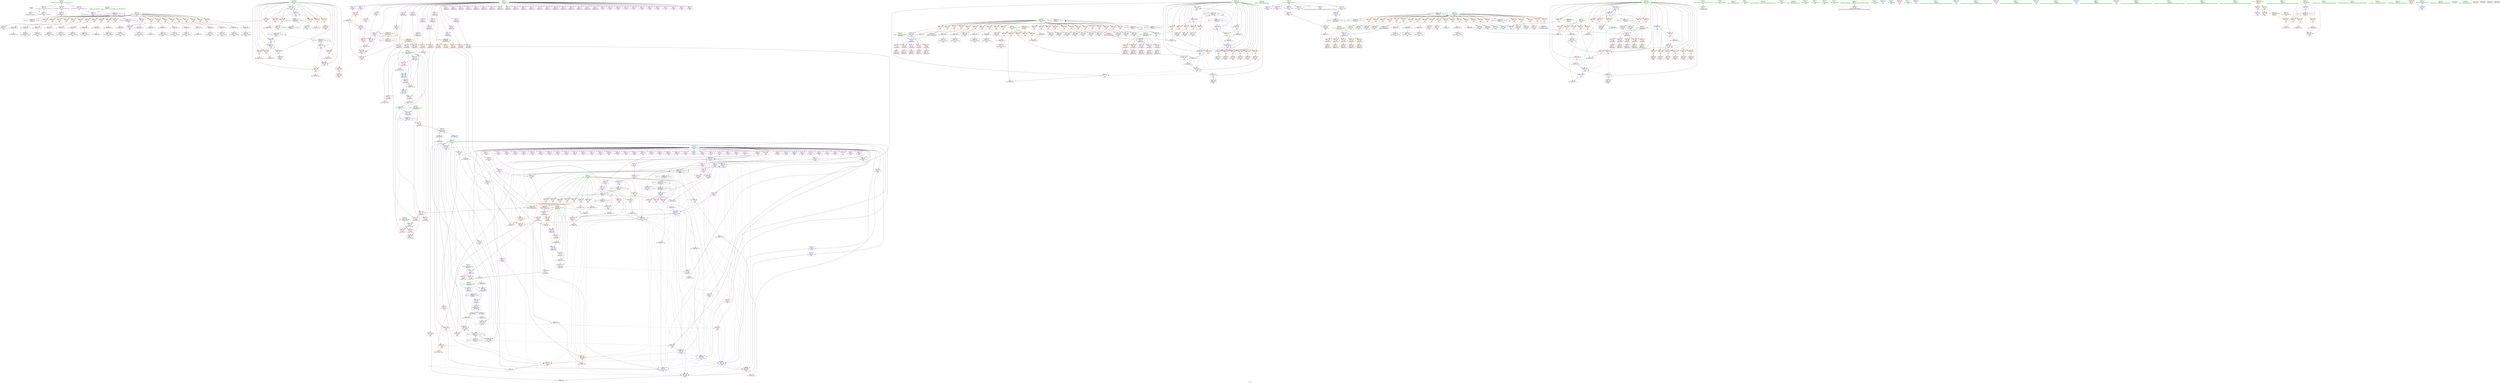 digraph "SVFG" {
	label="SVFG";

	Node0x564282674220 [shape=record,color=grey,label="{NodeID: 0\nNullPtr}"];
	Node0x564282674220 -> Node0x564282671060[style=solid];
	Node0x564282674220 -> Node0x5642826b7c20[style=solid];
	Node0x5642826a4680 [shape=record,color=red,label="{NodeID: 443\n583\<--242\n\<--bk\nmain\n}"];
	Node0x5642826a4680 -> Node0x5642826bf430[style=solid];
	Node0x5642826a7bd0 [shape=record,color=purple,label="{NodeID: 277\n353\<--11\narrayidx41\<--a\nmain\n}"];
	Node0x564282671750 [shape=record,color=black,label="{NodeID: 111\n463\<--462\nidxprom97\<--\nmain\n}"];
	Node0x564282727d50 [shape=record,color=black,label="{NodeID: 886\n64 = PHI(708, 781, )\n2nd arg _Z8getearlyiii }"];
	Node0x564282727d50 -> Node0x5642826b7ec0[style=solid];
	Node0x5642826c67b0 [shape=record,color=grey,label="{NodeID: 720\n295 = cmp(294, 296, )\n}"];
	Node0x5642826b9da0 [shape=record,color=blue,label="{NodeID: 554\n254\<--478\nmin\<--\nmain\n}"];
	Node0x5642826b9da0 -> Node0x5642826fc350[style=dashed];
	Node0x5642826a19d0 [shape=record,color=red,label="{NodeID: 388\n462\<--236\n\<--k\nmain\n}"];
	Node0x5642826a19d0 -> Node0x564282671750[style=solid];
	Node0x56428269d0c0 [shape=record,color=purple,label="{NodeID: 222\n788\<--8\narrayidx296\<--d\nmain\n}"];
	Node0x564282670bc0 [shape=record,color=green,label="{NodeID: 56\n262\<--263\nfreopen\<--freopen_field_insensitive\n}"];
	Node0x5642826c1530 [shape=record,color=grey,label="{NodeID: 665\n550 = Binary(549, 312, )\n}"];
	Node0x5642826c1530 -> Node0x56428269de80[style=solid];
	Node0x5642826b7090 [shape=record,color=red,label="{NodeID: 499\n453\<--452\n\<--arrayidx91\nmain\n}"];
	Node0x5642826b7090 -> Node0x5642826c5a30[style=solid];
	Node0x5642826aa980 [shape=record,color=red,label="{NodeID: 333\n211\<--153\n\<--x.addr\n_Z9getearly1iii\n}"];
	Node0x5642826aa980 -> Node0x56428269add0[style=solid];
	Node0x5642826a0240 [shape=record,color=purple,label="{NodeID: 167\n43\<--4\n\<--_ZStL8__ioinit\n__cxx_global_var_init\n}"];
	Node0x564282654fa0 [shape=record,color=green,label="{NodeID: 1\n7\<--1\n__dso_handle\<--dummyObj\nGlob }"];
	Node0x5642826a4750 [shape=record,color=red,label="{NodeID: 444\n590\<--242\n\<--bk\nmain\n}"];
	Node0x5642826a4750 -> Node0x5642826bfeb0[style=solid];
	Node0x5642826a7ca0 [shape=record,color=purple,label="{NodeID: 278\n354\<--11\narrayidx42\<--a\nmain\n}"];
	Node0x5642826a7ca0 -> Node0x5642826b6fc0[style=solid];
	Node0x5642826a7ca0 -> Node0x5642826b9170[style=solid];
	Node0x564282671820 [shape=record,color=black,label="{NodeID: 112\n470\<--469\nidxprom100\<--\nmain\n}"];
	Node0x5642826c6930 [shape=record,color=grey,label="{NodeID: 721\n519 = cmp(517, 257, )\n}"];
	Node0x5642826b9e70 [shape=record,color=blue,label="{NodeID: 555\n238\<--480\nbi\<--\nmain\n}"];
	Node0x5642826b9e70 -> Node0x5642826fb450[style=dashed];
	Node0x5642826a1aa0 [shape=record,color=red,label="{NodeID: 389\n475\<--236\n\<--k\nmain\n}"];
	Node0x5642826a1aa0 -> Node0x5642826719c0[style=solid];
	Node0x56428269d190 [shape=record,color=purple,label="{NodeID: 223\n791\<--8\narrayidx298\<--d\nmain\n}"];
	Node0x564282670c90 [shape=record,color=green,label="{NodeID: 57\n270\<--271\nscanf\<--scanf_field_insensitive\n}"];
	Node0x564282701d00 [shape=record,color=yellow,style=double,label="{NodeID: 832\n12V_1 = ENCHI(MR_12V_0)\npts\{120000 \}\nFun[_Z9getearly1iii]}"];
	Node0x564282701d00 -> Node0x5642826ab000[style=dashed];
	Node0x564282701d00 -> Node0x5642826ab0d0[style=dashed];
	Node0x564282701d00 -> Node0x5642826ab1a0[style=dashed];
	Node0x564282701d00 -> Node0x5642826ab270[style=dashed];
	Node0x564282701d00 -> Node0x5642826ab340[style=dashed];
	Node0x5642826c16b0 [shape=record,color=grey,label="{NodeID: 666\n817 = Binary(816, 312, )\n}"];
	Node0x5642826c16b0 -> Node0x5642826a0170[style=solid];
	Node0x5642826b7160 [shape=record,color=red,label="{NodeID: 500\n465\<--464\n\<--arrayidx98\nmain\n}"];
	Node0x5642826b7160 -> Node0x5642826c46b0[style=solid];
	Node0x5642826aaa50 [shape=record,color=red,label="{NodeID: 334\n167\<--155\n\<--y.addr\n_Z9getearly1iii\n}"];
	Node0x5642826aaa50 -> Node0x56428269a820[style=solid];
	Node0x5642826a0310 [shape=record,color=purple,label="{NodeID: 168\n394\<--8\narrayidx59\<--d\nmain\n}"];
	Node0x56428268e9c0 [shape=record,color=green,label="{NodeID: 2\n16\<--1\n.str\<--dummyObj\nGlob }"];
	Node0x5642826a4820 [shape=record,color=red,label="{NodeID: 445\n608\<--242\n\<--bk\nmain\n}"];
	Node0x5642826a4820 -> Node0x5642826bdf30[style=solid];
	Node0x5642826a7d70 [shape=record,color=purple,label="{NodeID: 279\n446\<--13\narrayidx87\<--used\nmain\n}"];
	Node0x5642826718f0 [shape=record,color=black,label="{NodeID: 113\n473\<--472\nidxprom102\<--\nmain\n}"];
	Node0x5642826c6ab0 [shape=record,color=grey,label="{NodeID: 722\n290 = cmp(288, 289, )\n}"];
	Node0x5642826b9f40 [shape=record,color=blue,label="{NodeID: 556\n240\<--482\nbj\<--\nmain\n}"];
	Node0x5642826b9f40 -> Node0x5642826fb950[style=dashed];
	Node0x5642826a1b70 [shape=record,color=red,label="{NodeID: 390\n484\<--236\n\<--k\nmain\n}"];
	Node0x5642826a1b70 -> Node0x5642826ba010[style=solid];
	Node0x56428269d260 [shape=record,color=purple,label="{NodeID: 224\n795\<--8\narrayidx301\<--d\nmain\n}"];
	Node0x56428269d260 -> Node0x5642826b78b0[style=solid];
	Node0x564282670d60 [shape=record,color=green,label="{NodeID: 58\n372\<--373\nllvm.memset.p0i8.i64\<--llvm.memset.p0i8.i64_field_insensitive\n}"];
	Node0x5642826c1830 [shape=record,color=grey,label="{NodeID: 667\n173 = Binary(172, 171, )\n}"];
	Node0x5642826c1830 -> Node0x5642826b87b0[style=solid];
	Node0x5642826b7230 [shape=record,color=red,label="{NodeID: 501\n478\<--477\n\<--arrayidx105\nmain\n}"];
	Node0x5642826b7230 -> Node0x5642826b9da0[style=solid];
	Node0x5642826aab20 [shape=record,color=red,label="{NodeID: 335\n178\<--155\n\<--y.addr\n_Z9getearly1iii\n}"];
	Node0x5642826aab20 -> Node0x56428269a9c0[style=solid];
	Node0x5642826a03e0 [shape=record,color=purple,label="{NodeID: 169\n397\<--8\narrayidx61\<--d\nmain\n}"];
	Node0x564282655030 [shape=record,color=green,label="{NodeID: 3\n18\<--1\n.str.1\<--dummyObj\nGlob }"];
	Node0x5642826a48f0 [shape=record,color=red,label="{NodeID: 446\n624\<--242\n\<--bk\nmain\n}"];
	Node0x5642826a48f0 -> Node0x5642826be530[style=solid];
	Node0x5642826a7e40 [shape=record,color=purple,label="{NodeID: 280\n449\<--13\narrayidx89\<--used\nmain\n}"];
	Node0x5642826719c0 [shape=record,color=black,label="{NodeID: 114\n476\<--475\nidxprom104\<--\nmain\n}"];
	Node0x5642826c6c30 [shape=record,color=grey,label="{NodeID: 723\n667 = cmp(666, 257, )\n}"];
	Node0x5642826ba010 [shape=record,color=blue,label="{NodeID: 557\n242\<--484\nbk\<--\nmain\n}"];
	Node0x5642826ba010 -> Node0x5642826fbe50[style=dashed];
	Node0x5642826a1c40 [shape=record,color=red,label="{NodeID: 391\n488\<--236\n\<--k\nmain\n}"];
	Node0x5642826a1c40 -> Node0x5642826c3930[style=solid];
	Node0x56428269d330 [shape=record,color=purple,label="{NodeID: 225\n802\<--8\narrayidx305\<--d\nmain\n}"];
	Node0x564282670e60 [shape=record,color=green,label="{NodeID: 59\n825\<--826\nprintf\<--printf_field_insensitive\n}"];
	Node0x5642826c19b0 [shape=record,color=grey,label="{NodeID: 668\n570 = Binary(569, 312, )\n}"];
	Node0x5642826c19b0 -> Node0x56428269e0f0[style=solid];
	Node0x5642826b7300 [shape=record,color=red,label="{NodeID: 502\n537\<--536\n\<--arrayidx137\nmain\n}"];
	Node0x5642826b7300 -> Node0x5642826c49b0[style=solid];
	Node0x5642826aabf0 [shape=record,color=red,label="{NodeID: 336\n189\<--155\n\<--y.addr\n_Z9getearly1iii\n}"];
	Node0x5642826aabf0 -> Node0x56428269ab60[style=solid];
	Node0x5642826a04b0 [shape=record,color=purple,label="{NodeID: 170\n400\<--8\narrayidx63\<--d\nmain\n}"];
	Node0x5642826a04b0 -> Node0x5642826b9650[style=solid];
	Node0x5642826701c0 [shape=record,color=green,label="{NodeID: 4\n20\<--1\nstdin\<--dummyObj\nGlob }"];
	Node0x5642826a49c0 [shape=record,color=red,label="{NodeID: 447\n644\<--242\n\<--bk\nmain\n}"];
	Node0x5642826a49c0 -> Node0x5642826c3630[style=solid];
	Node0x5642826a7f10 [shape=record,color=purple,label="{NodeID: 281\n452\<--13\narrayidx91\<--used\nmain\n}"];
	Node0x5642826a7f10 -> Node0x5642826b7090[style=solid];
	Node0x56428269d880 [shape=record,color=black,label="{NodeID: 115\n507\<--506\nidxprom118\<--\nmain\n}"];
	Node0x5642826c6db0 [shape=record,color=grey,label="{NodeID: 724\n724 = cmp(712, 723, )\n}"];
	Node0x5642826ba0e0 [shape=record,color=blue,label="{NodeID: 558\n236\<--489\nk\<--inc107\nmain\n}"];
	Node0x5642826ba0e0 -> Node0x5642826a1830[style=dashed];
	Node0x5642826ba0e0 -> Node0x5642826a1900[style=dashed];
	Node0x5642826ba0e0 -> Node0x5642826a19d0[style=dashed];
	Node0x5642826ba0e0 -> Node0x5642826a1aa0[style=dashed];
	Node0x5642826ba0e0 -> Node0x5642826a1b70[style=dashed];
	Node0x5642826ba0e0 -> Node0x5642826a1c40[style=dashed];
	Node0x5642826ba0e0 -> Node0x5642826b9cd0[style=dashed];
	Node0x5642826ba0e0 -> Node0x5642826ba0e0[style=dashed];
	Node0x5642826ba0e0 -> Node0x5642826e1a30[style=dashed];
	Node0x5642826a1d10 [shape=record,color=red,label="{NodeID: 392\n506\<--238\n\<--bi\nmain\n}"];
	Node0x5642826a1d10 -> Node0x56428269d880[style=solid];
	Node0x56428269d400 [shape=record,color=purple,label="{NodeID: 226\n805\<--8\narrayidx307\<--d\nmain\n}"];
	Node0x564282670f60 [shape=record,color=green,label="{NodeID: 60\n34\<--848\n_GLOBAL__sub_I_lympanda_1_1.cpp\<--_GLOBAL__sub_I_lympanda_1_1.cpp_field_insensitive\n}"];
	Node0x564282670f60 -> Node0x5642826b7b20[style=solid];
	Node0x5642826c1b30 [shape=record,color=grey,label="{NodeID: 669\n793 = Binary(792, 518, )\n}"];
	Node0x5642826c1b30 -> Node0x56428269fe30[style=solid];
	Node0x5642826b73d0 [shape=record,color=red,label="{NodeID: 503\n573\<--572\n\<--arrayidx159\nmain\n}"];
	Node0x5642826b73d0 -> Node0x5642826c5730[style=solid];
	Node0x5642826aacc0 [shape=record,color=red,label="{NodeID: 337\n201\<--155\n\<--y.addr\n_Z9getearly1iii\n}"];
	Node0x5642826aacc0 -> Node0x56428269ad00[style=solid];
	Node0x5642826a0580 [shape=record,color=purple,label="{NodeID: 171\n421\<--8\narrayidx74\<--d\nmain\n}"];
	Node0x564282673ea0 [shape=record,color=green,label="{NodeID: 5\n21\<--1\n.str.2\<--dummyObj\nGlob }"];
	Node0x5642826a4a90 [shape=record,color=red,label="{NodeID: 448\n658\<--242\n\<--bk\nmain\n}"];
	Node0x5642826a4a90 -> Node0x5642826c3ab0[style=solid];
	Node0x5642826a7fe0 [shape=record,color=purple,label="{NodeID: 282\n508\<--13\narrayidx119\<--used\nmain\n}"];
	Node0x56428269d910 [shape=record,color=black,label="{NodeID: 116\n510\<--509\nidxprom120\<--\nmain\n}"];
	Node0x5642826c6f30 [shape=record,color=grey,label="{NodeID: 725\n672 = cmp(670, 671, )\n}"];
	Node0x5642826ba1b0 [shape=record,color=blue,label="{NodeID: 559\n234\<--494\nj\<--inc110\nmain\n}"];
	Node0x5642826ba1b0 -> Node0x5642826acad0[style=dashed];
	Node0x5642826ba1b0 -> Node0x5642826acba0[style=dashed];
	Node0x5642826ba1b0 -> Node0x5642826acc70[style=dashed];
	Node0x5642826ba1b0 -> Node0x5642826acd40[style=dashed];
	Node0x5642826ba1b0 -> Node0x5642826ace10[style=dashed];
	Node0x5642826ba1b0 -> Node0x5642826acee0[style=dashed];
	Node0x5642826ba1b0 -> Node0x5642826ba1b0[style=dashed];
	Node0x5642826ba1b0 -> Node0x5642826e1940[style=dashed];
	Node0x5642826a1de0 [shape=record,color=red,label="{NodeID: 393\n526\<--238\n\<--bi\nmain\n}"];
	Node0x5642826a1de0 -> Node0x56428269da70[style=solid];
	Node0x56428269d4d0 [shape=record,color=purple,label="{NodeID: 227\n809\<--8\narrayidx310\<--d\nmain\n}"];
	Node0x56428269d4d0 -> Node0x5642826bad10[style=solid];
	Node0x564282671060 [shape=record,color=black,label="{NodeID: 61\n2\<--3\ndummyVal\<--dummyVal\n}"];
	Node0x5642826c1cb0 [shape=record,color=grey,label="{NodeID: 670\n311 = Binary(310, 312, )\n}"];
	Node0x5642826c1cb0 -> Node0x5642826b8fd0[style=solid];
	Node0x5642826b74a0 [shape=record,color=red,label="{NodeID: 504\n612\<--611\n\<--arrayidx185\nmain\n}"];
	Node0x5642826b74a0 -> Node0x5642826c43b0[style=solid];
	Node0x5642826aad90 [shape=record,color=red,label="{NodeID: 338\n214\<--155\n\<--y.addr\n_Z9getearly1iii\n}"];
	Node0x5642826aad90 -> Node0x56428269aea0[style=solid];
	Node0x5642826a0650 [shape=record,color=purple,label="{NodeID: 172\n422\<--8\narrayidx75\<--d\nmain\n}"];
	Node0x564282667ed0 [shape=record,color=green,label="{NodeID: 6\n23\<--1\n.str.3\<--dummyObj\nGlob }"];
	Node0x5642826a4b60 [shape=record,color=red,label="{NodeID: 449\n665\<--242\n\<--bk\nmain\n}"];
	Node0x5642826a4b60 -> Node0x5642826c2eb0[style=solid];
	Node0x5642826a80b0 [shape=record,color=purple,label="{NodeID: 283\n511\<--13\narrayidx121\<--used\nmain\n}"];
	Node0x56428269d9a0 [shape=record,color=black,label="{NodeID: 117\n513\<--512\nidxprom122\<--\nmain\n}"];
	Node0x5642826c70b0 [shape=record,color=grey,label="{NodeID: 726\n649 = cmp(637, 648, )\n}"];
	Node0x5642826ba280 [shape=record,color=blue,label="{NodeID: 560\n232\<--499\ni\<--inc113\nmain\n}"];
	Node0x5642826ba280 -> Node0x5642826abd00[style=dashed];
	Node0x5642826ba280 -> Node0x5642826abdd0[style=dashed];
	Node0x5642826ba280 -> Node0x5642826abea0[style=dashed];
	Node0x5642826ba280 -> Node0x5642826abf70[style=dashed];
	Node0x5642826ba280 -> Node0x5642826ac040[style=dashed];
	Node0x5642826ba280 -> Node0x5642826ac110[style=dashed];
	Node0x5642826ba280 -> Node0x5642826b9b30[style=dashed];
	Node0x5642826ba280 -> Node0x5642826ba280[style=dashed];
	Node0x5642826ba280 -> Node0x5642826e3640[style=dashed];
	Node0x5642826a1eb0 [shape=record,color=red,label="{NodeID: 394\n542\<--238\n\<--bi\nmain\n}"];
	Node0x5642826a1eb0 -> Node0x56428269dce0[style=solid];
	Node0x56428269d5a0 [shape=record,color=purple,label="{NodeID: 228\n819\<--8\n\<--d\nmain\n}"];
	Node0x564282671160 [shape=record,color=black,label="{NodeID: 62\n14\<--13\n\<--used\nCan only get source location for instruction, argument, global var or function.}"];
	Node0x5642826c1e30 [shape=record,color=grey,label="{NodeID: 671\n360 = Binary(359, 312, )\n}"];
	Node0x5642826c1e30 -> Node0x5642826b9240[style=solid];
	Node0x5642826b7570 [shape=record,color=red,label="{NodeID: 505\n648\<--647\n\<--arrayidx207\nmain\n}"];
	Node0x5642826b7570 -> Node0x5642826c70b0[style=solid];
	Node0x5642826aae60 [shape=record,color=red,label="{NodeID: 339\n208\<--157\n\<--tmp\n_Z9getearly1iii\n}"];
	Node0x5642826aae60 -> Node0x5642826b8a20[style=solid];
	Node0x5642826a0720 [shape=record,color=purple,label="{NodeID: 173\n423\<--8\narrayidx76\<--d\nmain\n}"];
	Node0x5642826a0720 -> Node0x5642826b9990[style=solid];
	Node0x564282667f60 [shape=record,color=green,label="{NodeID: 7\n25\<--1\nstdout\<--dummyObj\nGlob }"];
	Node0x5642826f7350 [shape=record,color=black,label="{NodeID: 782\nMR_14V_3 = PHI(MR_14V_4, MR_14V_2, )\npts\{150 \}\n}"];
	Node0x5642826f7350 -> Node0x5642826aa090[style=dashed];
	Node0x5642826a4c30 [shape=record,color=red,label="{NodeID: 450\n683\<--242\n\<--bk\nmain\n}"];
	Node0x5642826a4c30 -> Node0x5642826c28b0[style=solid];
	Node0x5642826a8180 [shape=record,color=purple,label="{NodeID: 284\n514\<--13\narrayidx123\<--used\nmain\n}"];
	Node0x5642826a8180 -> Node0x5642826ba350[style=solid];
	Node0x56428269da70 [shape=record,color=black,label="{NodeID: 118\n527\<--526\nidxprom130\<--\nmain\n}"];
	Node0x5642826ba350 [shape=record,color=blue,label="{NodeID: 561\n514\<--312\narrayidx123\<--\nmain\n}"];
	Node0x5642826ba350 -> Node0x5642826b7090[style=dashed];
	Node0x5642826ba350 -> Node0x5642826ba350[style=dashed];
	Node0x5642826ba350 -> Node0x5642826e6d40[style=dashed];
	Node0x5642826a1f80 [shape=record,color=red,label="{NodeID: 395\n557\<--238\n\<--bi\nmain\n|{<s0>9}}"];
	Node0x5642826a1f80:s0 -> Node0x564282727670[style=solid,color=red];
	Node0x56428269d670 [shape=record,color=purple,label="{NodeID: 229\n820\<--8\narrayidx316\<--d\nmain\n}"];
	Node0x564282699e10 [shape=record,color=black,label="{NodeID: 63\n45\<--46\n\<--_ZNSt8ios_base4InitD1Ev\nCan only get source location for instruction, argument, global var or function.}"];
	Node0x564282702270 [shape=record,color=yellow,style=double,label="{NodeID: 838\n12V_1 = ENCHI(MR_12V_0)\npts\{120000 \}\nFun[_Z8getearlyiii]}"];
	Node0x564282702270 -> Node0x5642826a9c80[style=dashed];
	Node0x564282702270 -> Node0x5642826a9d50[style=dashed];
	Node0x564282702270 -> Node0x5642826a9e20[style=dashed];
	Node0x564282702270 -> Node0x5642826a9ef0[style=dashed];
	Node0x564282702270 -> Node0x5642826a9fc0[style=dashed];
	Node0x5642826c1fb0 [shape=record,color=grey,label="{NodeID: 672\n691 = Binary(690, 518, )\n}"];
	Node0x5642826c1fb0 -> Node0x5642826ba900[style=solid];
	Node0x5642826b7640 [shape=record,color=red,label="{NodeID: 506\n687\<--686\n\<--arrayidx232\nmain\n}"];
	Node0x5642826b7640 -> Node0x5642826c5eb0[style=solid];
	Node0x5642826aaf30 [shape=record,color=red,label="{NodeID: 340\n221\<--157\n\<--tmp\n_Z9getearly1iii\n}"];
	Node0x5642826aaf30 -> Node0x5642826bee30[style=solid];
	Node0x5642826a07f0 [shape=record,color=purple,label="{NodeID: 174\n458\<--8\narrayidx94\<--d\nmain\n}"];
	Node0x564282667ff0 [shape=record,color=green,label="{NodeID: 8\n26\<--1\n.str.4\<--dummyObj\nGlob }"];
	Node0x5642826a4d00 [shape=record,color=red,label="{NodeID: 451\n699\<--242\n\<--bk\nmain\n}"];
	Node0x5642826a4d00 -> Node0x5642826c3db0[style=solid];
	Node0x5642826a8250 [shape=record,color=purple,label="{NodeID: 285\n259\<--16\n\<--.str\nmain\n}"];
	Node0x56428269db40 [shape=record,color=black,label="{NodeID: 119\n531\<--530\nidxprom133\<--sub132\nmain\n}"];
	Node0x5642826ba420 [shape=record,color=blue,label="{NodeID: 562\n552\<--541\narrayidx148\<--add140\nmain\n}"];
	Node0x5642826ba420 -> Node0x5642826b73d0[style=dashed];
	Node0x5642826ba420 -> Node0x5642826b74a0[style=dashed];
	Node0x5642826ba420 -> Node0x5642826b7570[style=dashed];
	Node0x5642826ba420 -> Node0x5642826b7640[style=dashed];
	Node0x5642826ba420 -> Node0x5642826b7710[style=dashed];
	Node0x5642826ba420 -> Node0x5642826b77e0[style=dashed];
	Node0x5642826ba420 -> Node0x5642826b78b0[style=dashed];
	Node0x5642826ba420 -> Node0x5642826ba5c0[style=dashed];
	Node0x5642826ba420 -> Node0x5642826ba690[style=dashed];
	Node0x5642826ba420 -> Node0x5642826ba830[style=dashed];
	Node0x5642826ba420 -> Node0x5642826ba900[style=dashed];
	Node0x5642826ba420 -> Node0x5642826baaa0[style=dashed];
	Node0x5642826ba420 -> Node0x5642826bab70[style=dashed];
	Node0x5642826ba420 -> Node0x5642826bad10[style=dashed];
	Node0x5642826ba420 -> Node0x5642826eb840[style=dashed];
	Node0x5642826a2050 [shape=record,color=red,label="{NodeID: 396\n563\<--238\n\<--bi\nmain\n}"];
	Node0x5642826a2050 -> Node0x56428269df50[style=solid];
	Node0x56428269d740 [shape=record,color=purple,label="{NodeID: 230\n821\<--8\narrayidx317\<--d\nmain\n}"];
	Node0x56428269d740 -> Node0x5642826b7980[style=solid];
	Node0x564282699ea0 [shape=record,color=black,label="{NodeID: 64\n81\<--80\nidxprom\<--\n_Z8getearlyiii\n}"];
	Node0x5642826c2130 [shape=record,color=grey,label="{NodeID: 673\n356 = Binary(355, 347, )\n}"];
	Node0x5642826c2130 -> Node0x5642826b9170[style=solid];
	Node0x5642826b7710 [shape=record,color=red,label="{NodeID: 507\n723\<--722\n\<--arrayidx254\nmain\n}"];
	Node0x5642826b7710 -> Node0x5642826c6db0[style=solid];
	Node0x5642826ab000 [shape=record,color=red,label="{NodeID: 341\n171\<--170\n\<--arrayidx3\n_Z9getearly1iii\n}"];
	Node0x5642826ab000 -> Node0x5642826c1830[style=solid];
	Node0x5642826a08c0 [shape=record,color=purple,label="{NodeID: 175\n461\<--8\narrayidx96\<--d\nmain\n}"];
	Node0x564282668080 [shape=record,color=green,label="{NodeID: 9\n28\<--1\n.str.5\<--dummyObj\nGlob }"];
	Node0x5642826a4dd0 [shape=record,color=red,label="{NodeID: 452\n719\<--242\n\<--bk\nmain\n}"];
	Node0x5642826a4dd0 -> Node0x5642826c3330[style=solid];
	Node0x5642826a8320 [shape=record,color=purple,label="{NodeID: 286\n260\<--18\n\<--.str.1\nmain\n}"];
	Node0x56428269dc10 [shape=record,color=black,label="{NodeID: 120\n535\<--534\nidxprom136\<--add135\nmain\n}"];
	Node0x5642826ba4f0 [shape=record,color=blue,label="{NodeID: 563\n244\<--560\ntmp\<--add152\nmain\n}"];
	Node0x5642826ba4f0 -> Node0x5642826a5380[style=dashed];
	Node0x5642826ba4f0 -> Node0x5642826a5450[style=dashed];
	Node0x5642826ba4f0 -> Node0x5642826ba760[style=dashed];
	Node0x5642826ba4f0 -> Node0x5642826ba9d0[style=dashed];
	Node0x5642826ba4f0 -> Node0x5642826bac40[style=dashed];
	Node0x5642826ba4f0 -> Node0x5642826eae40[style=dashed];
	Node0x5642826a2120 [shape=record,color=red,label="{NodeID: 397\n577\<--238\n\<--bi\nmain\n}"];
	Node0x5642826a2120 -> Node0x56428269e1c0[style=solid];
	Node0x5642826a56b0 [shape=record,color=purple,label="{NodeID: 231\n82\<--11\narrayidx\<--a\n_Z8getearlyiii\n}"];
	Node0x564282699f30 [shape=record,color=black,label="{NodeID: 65\n84\<--83\nidxprom1\<--\n_Z8getearlyiii\n}"];
	Node0x5642826c22b0 [shape=record,color=grey,label="{NodeID: 674\n750 = Binary(749, 312, )\n}"];
	Node0x5642826c22b0 -> Node0x56428269f7b0[style=solid];
	Node0x5642826b77e0 [shape=record,color=red,label="{NodeID: 508\n760\<--759\n\<--arrayidx279\nmain\n}"];
	Node0x5642826b77e0 -> Node0x5642826c4b30[style=solid];
	Node0x5642826ab0d0 [shape=record,color=red,label="{NodeID: 342\n182\<--181\n\<--arrayidx8\n_Z9getearly1iii\n}"];
	Node0x5642826ab0d0 -> Node0x5642826bfd30[style=solid];
	Node0x5642826a0990 [shape=record,color=purple,label="{NodeID: 176\n464\<--8\narrayidx98\<--d\nmain\n}"];
	Node0x5642826a0990 -> Node0x5642826b7160[style=solid];
	Node0x564282672d00 [shape=record,color=green,label="{NodeID: 10\n30\<--1\n.str.6\<--dummyObj\nGlob }"];
	Node0x5642826f8250 [shape=record,color=black,label="{NodeID: 785\nMR_33V_8 = PHI(MR_33V_9, MR_33V_3, )\npts\{237 \}\n}"];
	Node0x5642826f8250 -> Node0x5642826b9580[style=dashed];
	Node0x5642826f8250 -> Node0x5642826e1a30[style=dashed];
	Node0x5642826f8250 -> Node0x5642826f8250[style=dashed];
	Node0x5642826a4ea0 [shape=record,color=red,label="{NodeID: 453\n733\<--242\n\<--bk\nmain\n}"];
	Node0x5642826a4ea0 -> Node0x5642826c2bb0[style=solid];
	Node0x5642826a83f0 [shape=record,color=purple,label="{NodeID: 287\n265\<--21\n\<--.str.2\nmain\n}"];
	Node0x56428269dce0 [shape=record,color=black,label="{NodeID: 121\n543\<--542\nidxprom141\<--\nmain\n}"];
	Node0x5642826ba5c0 [shape=record,color=blue,label="{NodeID: 564\n586\<--576\narrayidx168\<--\nmain\n}"];
	Node0x5642826ba5c0 -> Node0x5642826b74a0[style=dashed];
	Node0x5642826ba5c0 -> Node0x5642826b7570[style=dashed];
	Node0x5642826ba5c0 -> Node0x5642826b7640[style=dashed];
	Node0x5642826ba5c0 -> Node0x5642826b7710[style=dashed];
	Node0x5642826ba5c0 -> Node0x5642826b77e0[style=dashed];
	Node0x5642826ba5c0 -> Node0x5642826b78b0[style=dashed];
	Node0x5642826ba5c0 -> Node0x5642826ba690[style=dashed];
	Node0x5642826ba5c0 -> Node0x5642826ba830[style=dashed];
	Node0x5642826ba5c0 -> Node0x5642826ba900[style=dashed];
	Node0x5642826ba5c0 -> Node0x5642826baaa0[style=dashed];
	Node0x5642826ba5c0 -> Node0x5642826bab70[style=dashed];
	Node0x5642826ba5c0 -> Node0x5642826bad10[style=dashed];
	Node0x5642826ba5c0 -> Node0x5642826eb840[style=dashed];
	Node0x5642826a21f0 [shape=record,color=red,label="{NodeID: 398\n601\<--238\n\<--bi\nmain\n}"];
	Node0x5642826a21f0 -> Node0x56428269e430[style=solid];
	Node0x5642826a5740 [shape=record,color=purple,label="{NodeID: 232\n85\<--11\narrayidx2\<--a\n_Z8getearlyiii\n}"];
	Node0x56428269a000 [shape=record,color=black,label="{NodeID: 66\n92\<--91\nidxprom4\<--\n_Z8getearlyiii\n}"];
	Node0x5642826c2430 [shape=record,color=grey,label="{NodeID: 675\n748 = Binary(747, 518, )\n}"];
	Node0x5642826c2430 -> Node0x5642826c4b30[style=solid];
	Node0x5642826b78b0 [shape=record,color=red,label="{NodeID: 509\n796\<--795\n\<--arrayidx301\nmain\n}"];
	Node0x5642826b78b0 -> Node0x5642826c58b0[style=solid];
	Node0x5642826ab1a0 [shape=record,color=red,label="{NodeID: 343\n193\<--192\n\<--arrayidx13\n_Z9getearly1iii\n}"];
	Node0x5642826ab1a0 -> Node0x5642826bf2b0[style=solid];
	Node0x5642826a0a60 [shape=record,color=purple,label="{NodeID: 177\n471\<--8\narrayidx101\<--d\nmain\n}"];
	Node0x564282672d90 [shape=record,color=green,label="{NodeID: 11\n33\<--1\n\<--dummyObj\nCan only get source location for instruction, argument, global var or function.}"];
	Node0x5642826f8750 [shape=record,color=black,label="{NodeID: 786\nMR_53V_3 = PHI(MR_53V_4, MR_53V_2, )\npts\{100000 \}\n}"];
	Node0x5642826f8750 -> Node0x5642826b9990[style=dashed];
	Node0x5642826f8750 -> Node0x5642826f8750[style=dashed];
	Node0x5642826f8750 -> Node0x5642826faa50[style=dashed];
	Node0x5642826a4f70 [shape=record,color=red,label="{NodeID: 454\n740\<--242\n\<--bk\nmain\n}"];
	Node0x5642826a4f70 -> Node0x5642826c25b0[style=solid];
	Node0x5642826a84c0 [shape=record,color=purple,label="{NodeID: 288\n266\<--23\n\<--.str.3\nmain\n}"];
	Node0x56428269ddb0 [shape=record,color=black,label="{NodeID: 122\n547\<--546\nidxprom144\<--sub143\nmain\n}"];
	Node0x5642826ba690 [shape=record,color=blue,label="{NodeID: 565\n627\<--616\narrayidx196\<--add188\nmain\n}"];
	Node0x5642826ba690 -> Node0x5642826b7570[style=dashed];
	Node0x5642826ba690 -> Node0x5642826b7640[style=dashed];
	Node0x5642826ba690 -> Node0x5642826b7710[style=dashed];
	Node0x5642826ba690 -> Node0x5642826b77e0[style=dashed];
	Node0x5642826ba690 -> Node0x5642826b78b0[style=dashed];
	Node0x5642826ba690 -> Node0x5642826ba830[style=dashed];
	Node0x5642826ba690 -> Node0x5642826ba900[style=dashed];
	Node0x5642826ba690 -> Node0x5642826baaa0[style=dashed];
	Node0x5642826ba690 -> Node0x5642826bab70[style=dashed];
	Node0x5642826ba690 -> Node0x5642826bad10[style=dashed];
	Node0x5642826ba690 -> Node0x5642826eb840[style=dashed];
	Node0x5642826a22c0 [shape=record,color=red,label="{NodeID: 399\n617\<--238\n\<--bi\nmain\n}"];
	Node0x5642826a22c0 -> Node0x56428269e6a0[style=solid];
	Node0x5642826a5810 [shape=record,color=purple,label="{NodeID: 233\n86\<--11\narrayidx3\<--a\n_Z8getearlyiii\n}"];
	Node0x5642826a5810 -> Node0x5642826a9c80[style=solid];
	Node0x56428269a0d0 [shape=record,color=black,label="{NodeID: 67\n95\<--94\nidxprom6\<--\n_Z8getearlyiii\n}"];
	Node0x5642826c25b0 [shape=record,color=grey,label="{NodeID: 676\n741 = Binary(740, 518, )\n}"];
	Node0x5642826c25b0 -> Node0x5642826c64b0[style=solid];
	Node0x5642826b7980 [shape=record,color=red,label="{NodeID: 510\n822\<--821\n\<--arrayidx317\nmain\n}"];
	Node0x5642826ab270 [shape=record,color=red,label="{NodeID: 344\n205\<--204\n\<--arrayidx18\n_Z9getearly1iii\n}"];
	Node0x5642826ab270 -> Node0x5642826c52b0[style=solid];
	Node0x5642826a0b30 [shape=record,color=purple,label="{NodeID: 178\n474\<--8\narrayidx103\<--d\nmain\n}"];
	Node0x564282672e20 [shape=record,color=green,label="{NodeID: 12\n257\<--1\n\<--dummyObj\nCan only get source location for instruction, argument, global var or function.}"];
	Node0x5642826a5040 [shape=record,color=red,label="{NodeID: 455\n756\<--242\n\<--bk\nmain\n}"];
	Node0x5642826a5040 -> Node0x5642826bf5b0[style=solid];
	Node0x5642826a8590 [shape=record,color=purple,label="{NodeID: 289\n268\<--26\n\<--.str.4\nmain\n}"];
	Node0x56428269de80 [shape=record,color=black,label="{NodeID: 123\n551\<--550\nidxprom147\<--add146\nmain\n}"];
	Node0x5642826ba760 [shape=record,color=blue,label="{NodeID: 566\n244\<--635\ntmp\<--add200\nmain\n}"];
	Node0x5642826ba760 -> Node0x5642826a5520[style=dashed];
	Node0x5642826ba760 -> Node0x5642826a55f0[style=dashed];
	Node0x5642826ba760 -> Node0x5642826ba9d0[style=dashed];
	Node0x5642826ba760 -> Node0x5642826bac40[style=dashed];
	Node0x5642826ba760 -> Node0x5642826eae40[style=dashed];
	Node0x5642826a2390 [shape=record,color=red,label="{NodeID: 400\n632\<--238\n\<--bi\nmain\n|{<s0>10}}"];
	Node0x5642826a2390:s0 -> Node0x564282727670[style=solid,color=red];
	Node0x5642826a58e0 [shape=record,color=purple,label="{NodeID: 234\n93\<--11\narrayidx5\<--a\n_Z8getearlyiii\n}"];
	Node0x56428269a1a0 [shape=record,color=black,label="{NodeID: 68\n103\<--102\nidxprom9\<--\n_Z8getearlyiii\n}"];
	Node0x5642826c2730 [shape=record,color=grey,label="{NodeID: 677\n517 = Binary(516, 518, )\n}"];
	Node0x5642826c2730 -> Node0x5642826c6930[style=solid];
	Node0x5642826b7a50 [shape=record,color=blue,label="{NodeID: 511\n852\<--33\nllvm.global_ctors_0\<--\nGlob }"];
	Node0x5642826ab340 [shape=record,color=red,label="{NodeID: 345\n218\<--217\n\<--arrayidx23\n_Z9getearly1iii\n}"];
	Node0x5642826ab340 -> Node0x5642826becb0[style=solid];
	Node0x5642826a0c00 [shape=record,color=purple,label="{NodeID: 179\n477\<--8\narrayidx105\<--d\nmain\n}"];
	Node0x5642826a0c00 -> Node0x5642826b7230[style=solid];
	Node0x564282672ef0 [shape=record,color=green,label="{NodeID: 13\n296\<--1\n\<--dummyObj\nCan only get source location for instruction, argument, global var or function.}"];
	Node0x5642826a5110 [shape=record,color=red,label="{NodeID: 456\n772\<--242\n\<--bk\nmain\n}"];
	Node0x5642826a5110 -> Node0x5642826bfbb0[style=solid];
	Node0x5642826a8660 [shape=record,color=purple,label="{NodeID: 290\n307\<--26\n\<--.str.4\nmain\n}"];
	Node0x56428269df50 [shape=record,color=black,label="{NodeID: 124\n564\<--563\nidxprom153\<--\nmain\n}"];
	Node0x5642826e3640 [shape=record,color=black,label="{NodeID: 733\nMR_29V_2 = PHI(MR_29V_11, MR_29V_1, )\npts\{233 \}\n}"];
	Node0x5642826e3640 -> Node0x5642826b8d60[style=dashed];
	Node0x5642826ba830 [shape=record,color=blue,label="{NodeID: 567\n661\<--651\narrayidx216\<--\nmain\n}"];
	Node0x5642826ba830 -> Node0x5642826b7640[style=dashed];
	Node0x5642826ba830 -> Node0x5642826b7710[style=dashed];
	Node0x5642826ba830 -> Node0x5642826b77e0[style=dashed];
	Node0x5642826ba830 -> Node0x5642826b78b0[style=dashed];
	Node0x5642826ba830 -> Node0x5642826ba900[style=dashed];
	Node0x5642826ba830 -> Node0x5642826baaa0[style=dashed];
	Node0x5642826ba830 -> Node0x5642826bab70[style=dashed];
	Node0x5642826ba830 -> Node0x5642826bad10[style=dashed];
	Node0x5642826ba830 -> Node0x5642826eb840[style=dashed];
	Node0x5642826a2460 [shape=record,color=red,label="{NodeID: 401\n638\<--238\n\<--bi\nmain\n}"];
	Node0x5642826a2460 -> Node0x56428269e910[style=solid];
	Node0x5642826a59b0 [shape=record,color=purple,label="{NodeID: 235\n96\<--11\narrayidx7\<--a\n_Z8getearlyiii\n}"];
	Node0x56428269a270 [shape=record,color=black,label="{NodeID: 69\n106\<--105\nidxprom11\<--\n_Z8getearlyiii\n}"];
	Node0x5642826c28b0 [shape=record,color=grey,label="{NodeID: 678\n684 = Binary(683, 518, )\n}"];
	Node0x5642826c28b0 -> Node0x56428269ef90[style=solid];
	Node0x5642826b7b20 [shape=record,color=blue,label="{NodeID: 512\n853\<--34\nllvm.global_ctors_1\<--_GLOBAL__sub_I_lympanda_1_1.cpp\nGlob }"];
	Node0x5642826ab410 [shape=record,color=red,label="{NodeID: 346\n282\<--232\n\<--i\nmain\n}"];
	Node0x5642826ab410 -> Node0x5642826c6630[style=solid];
	Node0x5642826a0cd0 [shape=record,color=purple,label="{NodeID: 180\n528\<--8\narrayidx131\<--d\nmain\n}"];
	Node0x564282672fc0 [shape=record,color=green,label="{NodeID: 14\n312\<--1\n\<--dummyObj\nCan only get source location for instruction, argument, global var or function.}"];
	Node0x5642826a51e0 [shape=record,color=red,label="{NodeID: 457\n792\<--242\n\<--bk\nmain\n}"];
	Node0x5642826a51e0 -> Node0x5642826c1b30[style=solid];
	Node0x5642826a8730 [shape=record,color=purple,label="{NodeID: 291\n278\<--28\n\<--.str.5\nmain\n}"];
	Node0x56428269e020 [shape=record,color=black,label="{NodeID: 125\n567\<--566\nidxprom155\<--\nmain\n}"];
	Node0x5642826e3b40 [shape=record,color=black,label="{NodeID: 734\nMR_31V_2 = PHI(MR_31V_12, MR_31V_1, )\npts\{235 \}\n}"];
	Node0x5642826e3b40 -> Node0x5642826b8e30[style=dashed];
	Node0x5642826e3b40 -> Node0x5642826b94b0[style=dashed];
	Node0x5642826e3b40 -> Node0x5642826e1940[style=dashed];
	Node0x5642826ba900 [shape=record,color=blue,label="{NodeID: 568\n702\<--691\narrayidx243\<--add235\nmain\n}"];
	Node0x5642826ba900 -> Node0x5642826b7710[style=dashed];
	Node0x5642826ba900 -> Node0x5642826b77e0[style=dashed];
	Node0x5642826ba900 -> Node0x5642826b78b0[style=dashed];
	Node0x5642826ba900 -> Node0x5642826baaa0[style=dashed];
	Node0x5642826ba900 -> Node0x5642826bab70[style=dashed];
	Node0x5642826ba900 -> Node0x5642826bad10[style=dashed];
	Node0x5642826ba900 -> Node0x5642826eb840[style=dashed];
	Node0x5642826a2530 [shape=record,color=red,label="{NodeID: 402\n652\<--238\n\<--bi\nmain\n}"];
	Node0x5642826a2530 -> Node0x56428269eb80[style=solid];
	Node0x5642826a5a80 [shape=record,color=purple,label="{NodeID: 236\n97\<--11\narrayidx8\<--a\n_Z8getearlyiii\n}"];
	Node0x5642826a5a80 -> Node0x5642826a9d50[style=solid];
	Node0x56428269a340 [shape=record,color=black,label="{NodeID: 70\n115\<--114\nidxprom14\<--\n_Z8getearlyiii\n}"];
	Node0x5642826c2a30 [shape=record,color=grey,label="{NodeID: 679\n710 = Binary(709, 312, )\n}"];
	Node0x5642826c2a30 -> Node0x5642826ba9d0[style=solid];
	Node0x5642826b7c20 [shape=record,color=blue, style = dotted,label="{NodeID: 513\n854\<--3\nllvm.global_ctors_2\<--dummyVal\nGlob }"];
	Node0x5642826ab4e0 [shape=record,color=red,label="{NodeID: 347\n298\<--232\n\<--i\nmain\n}"];
	Node0x5642826ab4e0 -> Node0x56428269b2b0[style=solid];
	Node0x5642826a0da0 [shape=record,color=purple,label="{NodeID: 181\n532\<--8\narrayidx134\<--d\nmain\n}"];
	Node0x564282673090 [shape=record,color=green,label="{NodeID: 15\n369\<--1\n\<--dummyObj\nCan only get source location for instruction, argument, global var or function.}"];
	Node0x5642826a52b0 [shape=record,color=red,label="{NodeID: 458\n806\<--242\n\<--bk\nmain\n}"];
	Node0x5642826a52b0 -> Node0x5642826c0f30[style=solid];
	Node0x5642826a8800 [shape=record,color=purple,label="{NodeID: 292\n823\<--30\n\<--.str.6\nmain\n}"];
	Node0x56428269e0f0 [shape=record,color=black,label="{NodeID: 126\n571\<--570\nidxprom158\<--add157\nmain\n}"];
	Node0x5642826e4040 [shape=record,color=black,label="{NodeID: 735\nMR_33V_2 = PHI(MR_33V_14, MR_33V_1, )\npts\{237 \}\n}"];
	Node0x5642826e4040 -> Node0x5642826fe650[style=dashed];
	Node0x5642826ba9d0 [shape=record,color=blue,label="{NodeID: 569\n244\<--710\ntmp\<--add247\nmain\n}"];
	Node0x5642826ba9d0 -> Node0x5642826b5350[style=dashed];
	Node0x5642826ba9d0 -> Node0x5642826b5420[style=dashed];
	Node0x5642826ba9d0 -> Node0x5642826bac40[style=dashed];
	Node0x5642826ba9d0 -> Node0x5642826eae40[style=dashed];
	Node0x5642826a2600 [shape=record,color=red,label="{NodeID: 403\n669\<--238\n\<--bi\nmain\n}"];
	Node0x5642826a2600 -> Node0x5642826c2d30[style=solid];
	Node0x5642826a5b50 [shape=record,color=purple,label="{NodeID: 237\n104\<--11\narrayidx10\<--a\n_Z8getearlyiii\n}"];
	Node0x56428269a410 [shape=record,color=black,label="{NodeID: 71\n118\<--117\nidxprom16\<--\n_Z8getearlyiii\n}"];
	Node0x5642826c2bb0 [shape=record,color=grey,label="{NodeID: 680\n734 = Binary(733, 518, )\n}"];
	Node0x5642826c2bb0 -> Node0x56428269f6e0[style=solid];
	Node0x5642826b7d20 [shape=record,color=blue,label="{NodeID: 514\n67\<--62\nt.addr\<--t\n_Z8getearlyiii\n}"];
	Node0x5642826b7d20 -> Node0x5642826a8de0[style=dashed];
	Node0x5642826b7d20 -> Node0x5642826a8eb0[style=dashed];
	Node0x5642826b7d20 -> Node0x5642826b8060[style=dashed];
	Node0x5642826ab5b0 [shape=record,color=red,label="{NodeID: 348\n315\<--232\n\<--i\nmain\n}"];
	Node0x5642826ab5b0 -> Node0x56428269b520[style=solid];
	Node0x5642826a0e70 [shape=record,color=purple,label="{NodeID: 182\n536\<--8\narrayidx137\<--d\nmain\n}"];
	Node0x5642826a0e70 -> Node0x5642826b7300[style=solid];
	Node0x564282673160 [shape=record,color=green,label="{NodeID: 16\n370\<--1\n\<--dummyObj\nCan only get source location for instruction, argument, global var or function.}"];
	Node0x5642826a5380 [shape=record,color=red,label="{NodeID: 459\n562\<--244\n\<--tmp\nmain\n}"];
	Node0x5642826a5380 -> Node0x5642826c5730[style=solid];
	Node0x5642826a88d0 [shape=record,color=purple,label="{NodeID: 293\n852\<--32\nllvm.global_ctors_0\<--llvm.global_ctors\nGlob }"];
	Node0x5642826a88d0 -> Node0x5642826b7a50[style=solid];
	Node0x56428269e1c0 [shape=record,color=black,label="{NodeID: 127\n578\<--577\nidxprom162\<--\nmain\n}"];
	Node0x5642826e4540 [shape=record,color=black,label="{NodeID: 736\nMR_35V_2 = PHI(MR_35V_4, MR_35V_1, )\npts\{239 \}\n}"];
	Node0x5642826e4540 -> Node0x5642826e1b20[style=dashed];
	Node0x5642826baaa0 [shape=record,color=blue,label="{NodeID: 570\n736\<--726\narrayidx263\<--\nmain\n}"];
	Node0x5642826baaa0 -> Node0x5642826b77e0[style=dashed];
	Node0x5642826baaa0 -> Node0x5642826b78b0[style=dashed];
	Node0x5642826baaa0 -> Node0x5642826bab70[style=dashed];
	Node0x5642826baaa0 -> Node0x5642826bad10[style=dashed];
	Node0x5642826baaa0 -> Node0x5642826eb840[style=dashed];
	Node0x5642826a26d0 [shape=record,color=red,label="{NodeID: 404\n676\<--238\n\<--bi\nmain\n}"];
	Node0x5642826a26d0 -> Node0x5642826c3030[style=solid];
	Node0x5642826a5c20 [shape=record,color=purple,label="{NodeID: 238\n107\<--11\narrayidx12\<--a\n_Z8getearlyiii\n}"];
	Node0x56428269a4e0 [shape=record,color=black,label="{NodeID: 72\n128\<--127\nidxprom19\<--\n_Z8getearlyiii\n}"];
	Node0x5642826c2d30 [shape=record,color=grey,label="{NodeID: 681\n670 = Binary(669, 312, )\n}"];
	Node0x5642826c2d30 -> Node0x5642826c6f30[style=solid];
	Node0x5642826b7df0 [shape=record,color=blue,label="{NodeID: 515\n69\<--63\nx.addr\<--x\n_Z8getearlyiii\n}"];
	Node0x5642826b7df0 -> Node0x5642826a92c0[style=dashed];
	Node0x5642826b7df0 -> Node0x5642826a9390[style=dashed];
	Node0x5642826b7df0 -> Node0x5642826a9460[style=dashed];
	Node0x5642826b7df0 -> Node0x5642826a9530[style=dashed];
	Node0x5642826b7df0 -> Node0x5642826a9600[style=dashed];
	Node0x5642826ab680 [shape=record,color=red,label="{NodeID: 349\n323\<--232\n\<--i\nmain\n}"];
	Node0x5642826ab680 -> Node0x56428269b6c0[style=solid];
	Node0x5642826a0f40 [shape=record,color=purple,label="{NodeID: 183\n544\<--8\narrayidx142\<--d\nmain\n}"];
	Node0x564282673230 [shape=record,color=green,label="{NodeID: 17\n371\<--1\n\<--dummyObj\nCan only get source location for instruction, argument, global var or function.}"];
	Node0x5642826a5450 [shape=record,color=red,label="{NodeID: 460\n576\<--244\n\<--tmp\nmain\n}"];
	Node0x5642826a5450 -> Node0x5642826ba5c0[style=solid];
	Node0x5642826a89a0 [shape=record,color=purple,label="{NodeID: 294\n853\<--32\nllvm.global_ctors_1\<--llvm.global_ctors\nGlob }"];
	Node0x5642826a89a0 -> Node0x5642826b7b20[style=solid];
	Node0x56428269e290 [shape=record,color=black,label="{NodeID: 128\n581\<--580\nidxprom164\<--\nmain\n}"];
	Node0x5642826e4a40 [shape=record,color=black,label="{NodeID: 737\nMR_37V_2 = PHI(MR_37V_4, MR_37V_1, )\npts\{241 \}\n}"];
	Node0x5642826e4a40 -> Node0x5642826ee380[style=dashed];
	Node0x5642826bab70 [shape=record,color=blue,label="{NodeID: 571\n775\<--764\narrayidx290\<--add282\nmain\n}"];
	Node0x5642826bab70 -> Node0x5642826b78b0[style=dashed];
	Node0x5642826bab70 -> Node0x5642826bad10[style=dashed];
	Node0x5642826bab70 -> Node0x5642826eb840[style=dashed];
	Node0x5642826a27a0 [shape=record,color=red,label="{NodeID: 405\n692\<--238\n\<--bi\nmain\n}"];
	Node0x5642826a27a0 -> Node0x5642826c4230[style=solid];
	Node0x5642826a5cf0 [shape=record,color=purple,label="{NodeID: 239\n108\<--11\narrayidx13\<--a\n_Z8getearlyiii\n}"];
	Node0x5642826a5cf0 -> Node0x5642826a9e20[style=solid];
	Node0x56428269a5b0 [shape=record,color=black,label="{NodeID: 73\n131\<--130\nidxprom21\<--\n_Z8getearlyiii\n}"];
	Node0x5642826c2eb0 [shape=record,color=grey,label="{NodeID: 682\n666 = Binary(665, 518, )\n}"];
	Node0x5642826c2eb0 -> Node0x5642826c6c30[style=solid];
	Node0x5642826b7ec0 [shape=record,color=blue,label="{NodeID: 516\n71\<--64\ny.addr\<--y\n_Z8getearlyiii\n}"];
	Node0x5642826b7ec0 -> Node0x5642826a96d0[style=dashed];
	Node0x5642826b7ec0 -> Node0x5642826a97a0[style=dashed];
	Node0x5642826b7ec0 -> Node0x5642826a9870[style=dashed];
	Node0x5642826b7ec0 -> Node0x5642826a9940[style=dashed];
	Node0x5642826b7ec0 -> Node0x5642826a9a10[style=dashed];
	Node0x5642826ab750 [shape=record,color=red,label="{NodeID: 350\n332\<--232\n\<--i\nmain\n}"];
	Node0x5642826ab750 -> Node0x5642826702e0[style=solid];
	Node0x5642826a1010 [shape=record,color=purple,label="{NodeID: 184\n548\<--8\narrayidx145\<--d\nmain\n}"];
	Node0x564282673300 [shape=record,color=green,label="{NodeID: 18\n390\<--1\n\<--dummyObj\nCan only get source location for instruction, argument, global var or function.}"];
	Node0x5642826faa50 [shape=record,color=black,label="{NodeID: 793\nMR_53V_5 = PHI(MR_53V_6, MR_53V_4, )\npts\{100000 \}\n}"];
	Node0x5642826faa50 -> Node0x5642826b9650[style=dashed];
	Node0x5642826faa50 -> Node0x5642826f8750[style=dashed];
	Node0x5642826faa50 -> Node0x5642826faa50[style=dashed];
	Node0x5642826a5520 [shape=record,color=red,label="{NodeID: 461\n637\<--244\n\<--tmp\nmain\n}"];
	Node0x5642826a5520 -> Node0x5642826c70b0[style=solid];
	Node0x5642826a8a70 [shape=record,color=purple,label="{NodeID: 295\n854\<--32\nllvm.global_ctors_2\<--llvm.global_ctors\nGlob }"];
	Node0x5642826a8a70 -> Node0x5642826b7c20[style=solid];
	Node0x56428269e360 [shape=record,color=black,label="{NodeID: 129\n585\<--584\nidxprom167\<--add166\nmain\n}"];
	Node0x5642826e4f40 [shape=record,color=black,label="{NodeID: 738\nMR_39V_2 = PHI(MR_39V_4, MR_39V_1, )\npts\{243 \}\n}"];
	Node0x5642826e4f40 -> Node0x5642826ee850[style=dashed];
	Node0x5642826bac40 [shape=record,color=blue,label="{NodeID: 572\n244\<--783\ntmp\<--add294\nmain\n}"];
	Node0x5642826bac40 -> Node0x5642826b54f0[style=dashed];
	Node0x5642826bac40 -> Node0x5642826b55c0[style=dashed];
	Node0x5642826bac40 -> Node0x5642826eae40[style=dashed];
	Node0x5642826a2870 [shape=record,color=red,label="{NodeID: 406\n707\<--238\n\<--bi\nmain\n|{<s0>11}}"];
	Node0x5642826a2870:s0 -> Node0x564282727bd0[style=solid,color=red];
	Node0x5642826a5dc0 [shape=record,color=purple,label="{NodeID: 240\n116\<--11\narrayidx15\<--a\n_Z8getearlyiii\n}"];
	Node0x56428269a680 [shape=record,color=black,label="{NodeID: 74\n61\<--141\n_Z8getearlyiii_ret\<--\n_Z8getearlyiii\n|{<s0>11|<s1>12}}"];
	Node0x56428269a680:s0 -> Node0x564282726fe0[style=solid,color=blue];
	Node0x56428269a680:s1 -> Node0x564282727220[style=solid,color=blue];
	Node0x5642826c3030 [shape=record,color=grey,label="{NodeID: 683\n677 = Binary(676, 312, )\n}"];
	Node0x5642826c3030 -> Node0x56428269edf0[style=solid];
	Node0x5642826b7f90 [shape=record,color=blue,label="{NodeID: 517\n73\<--78\ntmp\<--\n_Z8getearlyiii\n}"];
	Node0x5642826b7f90 -> Node0x5642826a9ae0[style=dashed];
	Node0x5642826b7f90 -> Node0x5642826a9bb0[style=dashed];
	Node0x5642826ab820 [shape=record,color=red,label="{NodeID: 351\n340\<--232\n\<--i\nmain\n}"];
	Node0x5642826ab820 -> Node0x564282670480[style=solid];
	Node0x5642826a10e0 [shape=record,color=purple,label="{NodeID: 185\n552\<--8\narrayidx148\<--d\nmain\n}"];
	Node0x5642826a10e0 -> Node0x5642826ba420[style=solid];
	Node0x5642826733d0 [shape=record,color=green,label="{NodeID: 19\n402\<--1\n\<--dummyObj\nCan only get source location for instruction, argument, global var or function.}"];
	Node0x5642826a55f0 [shape=record,color=red,label="{NodeID: 462\n651\<--244\n\<--tmp\nmain\n}"];
	Node0x5642826a55f0 -> Node0x5642826ba830[style=solid];
	Node0x5642826a8b70 [shape=record,color=red,label="{NodeID: 296\n258\<--20\n\<--stdin\nmain\n}"];
	Node0x5642826a8b70 -> Node0x56428269b110[style=solid];
	Node0x56428269e430 [shape=record,color=black,label="{NodeID: 130\n602\<--601\nidxprom178\<--\nmain\n}"];
	Node0x5642826e5440 [shape=record,color=black,label="{NodeID: 739\nMR_41V_2 = PHI(MR_41V_3, MR_41V_1, )\npts\{245 \}\n}"];
	Node0x5642826e5440 -> Node0x5642826eae40[style=dashed];
	Node0x5642826bad10 [shape=record,color=blue,label="{NodeID: 573\n809\<--799\narrayidx310\<--\nmain\n}"];
	Node0x5642826bad10 -> Node0x5642826eb840[style=dashed];
	Node0x5642826a2940 [shape=record,color=red,label="{NodeID: 407\n713\<--238\n\<--bi\nmain\n}"];
	Node0x5642826a2940 -> Node0x56428269f2d0[style=solid];
	Node0x5642826a5e90 [shape=record,color=purple,label="{NodeID: 241\n119\<--11\narrayidx17\<--a\n_Z8getearlyiii\n}"];
	Node0x56428269a750 [shape=record,color=black,label="{NodeID: 75\n165\<--164\nidxprom\<--\n_Z9getearly1iii\n}"];
	Node0x5642826c31b0 [shape=record,color=grey,label="{NodeID: 684\n675 = Binary(674, 518, )\n}"];
	Node0x5642826c31b0 -> Node0x5642826c5eb0[style=solid];
	Node0x5642826b8060 [shape=record,color=blue,label="{NodeID: 518\n67\<--89\nt.addr\<--sub\n_Z8getearlyiii\n}"];
	Node0x5642826b8060 -> Node0x5642826a8f80[style=dashed];
	Node0x5642826b8060 -> Node0x5642826b8130[style=dashed];
	Node0x5642826ab8f0 [shape=record,color=red,label="{NodeID: 352\n348\<--232\n\<--i\nmain\n}"];
	Node0x5642826ab8f0 -> Node0x564282670620[style=solid];
	Node0x5642826a11b0 [shape=record,color=purple,label="{NodeID: 186\n565\<--8\narrayidx154\<--d\nmain\n}"];
	Node0x5642826734a0 [shape=record,color=green,label="{NodeID: 20\n518\<--1\n\<--dummyObj\nCan only get source location for instruction, argument, global var or function.}"];
	Node0x5642826fb450 [shape=record,color=black,label="{NodeID: 795\nMR_35V_6 = PHI(MR_35V_8, MR_35V_5, )\npts\{239 \}\n}"];
	Node0x5642826fb450 -> Node0x5642826b9e70[style=dashed];
	Node0x5642826fb450 -> Node0x5642826e1b20[style=dashed];
	Node0x5642826fb450 -> Node0x5642826fb450[style=dashed];
	Node0x5642826bdf30 [shape=record,color=grey,label="{NodeID: 629\n609 = Binary(608, 312, )\n}"];
	Node0x5642826bdf30 -> Node0x56428269e5d0[style=solid];
	Node0x5642826b5350 [shape=record,color=red,label="{NodeID: 463\n712\<--244\n\<--tmp\nmain\n}"];
	Node0x5642826b5350 -> Node0x5642826c6db0[style=solid];
	Node0x5642826a8c40 [shape=record,color=red,label="{NodeID: 297\n264\<--25\n\<--stdout\nmain\n}"];
	Node0x5642826a8c40 -> Node0x56428269b1e0[style=solid];
	Node0x56428269e500 [shape=record,color=black,label="{NodeID: 131\n606\<--605\nidxprom181\<--add180\nmain\n}"];
	Node0x5642826e5940 [shape=record,color=black,label="{NodeID: 740\nMR_47V_3 = PHI(MR_47V_4, MR_47V_2, )\npts\{251 \}\n}"];
	Node0x5642826e5940 -> Node0x5642826b5eb0[style=dashed];
	Node0x5642826e5940 -> Node0x5642826b5f80[style=dashed];
	Node0x5642826e5940 -> Node0x5642826b6050[style=dashed];
	Node0x5642826e5940 -> Node0x5642826bade0[style=dashed];
	Node0x5642826bade0 [shape=record,color=blue,label="{NodeID: 574\n250\<--829\nl\<--inc320\nmain\n}"];
	Node0x5642826bade0 -> Node0x5642826e5940[style=dashed];
	Node0x5642826a2a10 [shape=record,color=red,label="{NodeID: 408\n727\<--238\n\<--bi\nmain\n}"];
	Node0x5642826a2a10 -> Node0x56428269f540[style=solid];
	Node0x5642826a5f60 [shape=record,color=purple,label="{NodeID: 242\n120\<--11\narrayidx18\<--a\n_Z8getearlyiii\n}"];
	Node0x5642826a5f60 -> Node0x5642826a9ef0[style=solid];
	Node0x56428269a820 [shape=record,color=black,label="{NodeID: 76\n168\<--167\nidxprom1\<--\n_Z9getearly1iii\n}"];
	Node0x5642826c3330 [shape=record,color=grey,label="{NodeID: 685\n720 = Binary(719, 518, )\n}"];
	Node0x5642826c3330 -> Node0x56428269f470[style=solid];
	Node0x5642826b8130 [shape=record,color=blue,label="{NodeID: 519\n67\<--100\nt.addr\<--add\n_Z8getearlyiii\n}"];
	Node0x5642826b8130 -> Node0x5642826a9050[style=dashed];
	Node0x5642826b8130 -> Node0x5642826b8200[style=dashed];
	Node0x5642826ab9c0 [shape=record,color=red,label="{NodeID: 353\n364\<--232\n\<--i\nmain\n}"];
	Node0x5642826ab9c0 -> Node0x5642826c40b0[style=solid];
	Node0x5642826a1280 [shape=record,color=purple,label="{NodeID: 187\n568\<--8\narrayidx156\<--d\nmain\n}"];
	Node0x564282673570 [shape=record,color=green,label="{NodeID: 21\n4\<--6\n_ZStL8__ioinit\<--_ZStL8__ioinit_field_insensitive\nGlob }"];
	Node0x564282673570 -> Node0x5642826a0240[style=solid];
	Node0x5642826fb950 [shape=record,color=black,label="{NodeID: 796\nMR_37V_6 = PHI(MR_37V_8, MR_37V_5, )\npts\{241 \}\n}"];
	Node0x5642826fb950 -> Node0x5642826b9f40[style=dashed];
	Node0x5642826fb950 -> Node0x5642826ee380[style=dashed];
	Node0x5642826fb950 -> Node0x5642826fb950[style=dashed];
	Node0x5642826be0b0 [shape=record,color=grey,label="{NodeID: 630\n616 = Binary(615, 518, )\n}"];
	Node0x5642826be0b0 -> Node0x5642826ba690[style=solid];
	Node0x5642826b5420 [shape=record,color=red,label="{NodeID: 464\n726\<--244\n\<--tmp\nmain\n}"];
	Node0x5642826b5420 -> Node0x5642826baaa0[style=solid];
	Node0x5642826a8d10 [shape=record,color=red,label="{NodeID: 298\n141\<--65\n\<--retval\n_Z8getearlyiii\n}"];
	Node0x5642826a8d10 -> Node0x56428269a680[style=solid];
	Node0x56428269e5d0 [shape=record,color=black,label="{NodeID: 132\n610\<--609\nidxprom184\<--sub183\nmain\n}"];
	Node0x5642826e5e40 [shape=record,color=black,label="{NodeID: 741\nMR_51V_2 = PHI(MR_51V_5, MR_51V_1, )\npts\{255 \}\n}"];
	Node0x5642826e5e40 -> Node0x5642826b9a60[style=dashed];
	Node0x5642826a2ae0 [shape=record,color=red,label="{NodeID: 409\n744\<--238\n\<--bi\nmain\n}"];
	Node0x5642826a2ae0 -> Node0x5642826c6330[style=solid];
	Node0x5642826a6030 [shape=record,color=purple,label="{NodeID: 243\n129\<--11\narrayidx20\<--a\n_Z8getearlyiii\n}"];
	Node0x56428269a8f0 [shape=record,color=black,label="{NodeID: 77\n176\<--175\nidxprom4\<--\n_Z9getearly1iii\n}"];
	Node0x5642826c34b0 [shape=record,color=grey,label="{NodeID: 686\n499 = Binary(498, 312, )\n}"];
	Node0x5642826c34b0 -> Node0x5642826ba280[style=solid];
	Node0x5642826b8200 [shape=record,color=blue,label="{NodeID: 520\n67\<--111\nt.addr\<--rem\n_Z8getearlyiii\n}"];
	Node0x5642826b8200 -> Node0x5642826a9120[style=dashed];
	Node0x5642826b8200 -> Node0x5642826a91f0[style=dashed];
	Node0x5642826aba90 [shape=record,color=red,label="{NodeID: 354\n376\<--232\n\<--i\nmain\n}"];
	Node0x5642826aba90 -> Node0x5642826c55b0[style=solid];
	Node0x5642826a1350 [shape=record,color=purple,label="{NodeID: 188\n572\<--8\narrayidx159\<--d\nmain\n}"];
	Node0x5642826a1350 -> Node0x5642826b73d0[style=solid];
	Node0x56428266f6f0 [shape=record,color=green,label="{NodeID: 22\n8\<--10\nd\<--d_field_insensitive\nGlob }"];
	Node0x56428266f6f0 -> Node0x5642826a0310[style=solid];
	Node0x56428266f6f0 -> Node0x5642826a03e0[style=solid];
	Node0x56428266f6f0 -> Node0x5642826a04b0[style=solid];
	Node0x56428266f6f0 -> Node0x5642826a0580[style=solid];
	Node0x56428266f6f0 -> Node0x5642826a0650[style=solid];
	Node0x56428266f6f0 -> Node0x5642826a0720[style=solid];
	Node0x56428266f6f0 -> Node0x5642826a07f0[style=solid];
	Node0x56428266f6f0 -> Node0x5642826a08c0[style=solid];
	Node0x56428266f6f0 -> Node0x5642826a0990[style=solid];
	Node0x56428266f6f0 -> Node0x5642826a0a60[style=solid];
	Node0x56428266f6f0 -> Node0x5642826a0b30[style=solid];
	Node0x56428266f6f0 -> Node0x5642826a0c00[style=solid];
	Node0x56428266f6f0 -> Node0x5642826a0cd0[style=solid];
	Node0x56428266f6f0 -> Node0x5642826a0da0[style=solid];
	Node0x56428266f6f0 -> Node0x5642826a0e70[style=solid];
	Node0x56428266f6f0 -> Node0x5642826a0f40[style=solid];
	Node0x56428266f6f0 -> Node0x5642826a1010[style=solid];
	Node0x56428266f6f0 -> Node0x5642826a10e0[style=solid];
	Node0x56428266f6f0 -> Node0x5642826a11b0[style=solid];
	Node0x56428266f6f0 -> Node0x5642826a1280[style=solid];
	Node0x56428266f6f0 -> Node0x5642826a1350[style=solid];
	Node0x56428266f6f0 -> Node0x5642826a1420[style=solid];
	Node0x56428266f6f0 -> Node0x5642826a14f0[style=solid];
	Node0x56428266f6f0 -> Node0x5642826a15c0[style=solid];
	Node0x56428266f6f0 -> Node0x56428269b860[style=solid];
	Node0x56428266f6f0 -> Node0x56428269b930[style=solid];
	Node0x56428266f6f0 -> Node0x56428269ba00[style=solid];
	Node0x56428266f6f0 -> Node0x56428269bad0[style=solid];
	Node0x56428266f6f0 -> Node0x56428269bba0[style=solid];
	Node0x56428266f6f0 -> Node0x56428269bc70[style=solid];
	Node0x56428266f6f0 -> Node0x56428269bd40[style=solid];
	Node0x56428266f6f0 -> Node0x56428269be10[style=solid];
	Node0x56428266f6f0 -> Node0x56428269bee0[style=solid];
	Node0x56428266f6f0 -> Node0x56428269bfb0[style=solid];
	Node0x56428266f6f0 -> Node0x56428269c080[style=solid];
	Node0x56428266f6f0 -> Node0x56428269c150[style=solid];
	Node0x56428266f6f0 -> Node0x56428269c220[style=solid];
	Node0x56428266f6f0 -> Node0x56428269c2f0[style=solid];
	Node0x56428266f6f0 -> Node0x56428269c3c0[style=solid];
	Node0x56428266f6f0 -> Node0x56428269c490[style=solid];
	Node0x56428266f6f0 -> Node0x56428269c560[style=solid];
	Node0x56428266f6f0 -> Node0x56428269c630[style=solid];
	Node0x56428266f6f0 -> Node0x56428269c700[style=solid];
	Node0x56428266f6f0 -> Node0x56428269c7d0[style=solid];
	Node0x56428266f6f0 -> Node0x56428269c8a0[style=solid];
	Node0x56428266f6f0 -> Node0x56428269c970[style=solid];
	Node0x56428266f6f0 -> Node0x56428269ca40[style=solid];
	Node0x56428266f6f0 -> Node0x56428269cb10[style=solid];
	Node0x56428266f6f0 -> Node0x56428269cbe0[style=solid];
	Node0x56428266f6f0 -> Node0x56428269ccb0[style=solid];
	Node0x56428266f6f0 -> Node0x56428269cd80[style=solid];
	Node0x56428266f6f0 -> Node0x56428269ce50[style=solid];
	Node0x56428266f6f0 -> Node0x56428269cf20[style=solid];
	Node0x56428266f6f0 -> Node0x56428269cff0[style=solid];
	Node0x56428266f6f0 -> Node0x56428269d0c0[style=solid];
	Node0x56428266f6f0 -> Node0x56428269d190[style=solid];
	Node0x56428266f6f0 -> Node0x56428269d260[style=solid];
	Node0x56428266f6f0 -> Node0x56428269d330[style=solid];
	Node0x56428266f6f0 -> Node0x56428269d400[style=solid];
	Node0x56428266f6f0 -> Node0x56428269d4d0[style=solid];
	Node0x56428266f6f0 -> Node0x56428269d5a0[style=solid];
	Node0x56428266f6f0 -> Node0x56428269d670[style=solid];
	Node0x56428266f6f0 -> Node0x56428269d740[style=solid];
	Node0x5642826fbe50 [shape=record,color=black,label="{NodeID: 797\nMR_39V_6 = PHI(MR_39V_8, MR_39V_5, )\npts\{243 \}\n}"];
	Node0x5642826fbe50 -> Node0x5642826ba010[style=dashed];
	Node0x5642826fbe50 -> Node0x5642826ee850[style=dashed];
	Node0x5642826fbe50 -> Node0x5642826fbe50[style=dashed];
	Node0x5642826be230 [shape=record,color=grey,label="{NodeID: 631\n621 = Binary(620, 312, )\n}"];
	Node0x5642826be230 -> Node0x56428269e770[style=solid];
	Node0x5642826b54f0 [shape=record,color=red,label="{NodeID: 465\n785\<--244\n\<--tmp\nmain\n}"];
	Node0x5642826b54f0 -> Node0x5642826c58b0[style=solid];
	Node0x5642826a8de0 [shape=record,color=red,label="{NodeID: 299\n78\<--67\n\<--t.addr\n_Z8getearlyiii\n}"];
	Node0x5642826a8de0 -> Node0x5642826b7f90[style=solid];
	Node0x56428269e6a0 [shape=record,color=black,label="{NodeID: 133\n618\<--617\nidxprom189\<--\nmain\n}"];
	Node0x5642826e6340 [shape=record,color=black,label="{NodeID: 742\nMR_53V_2 = PHI(MR_53V_8, MR_53V_1, )\npts\{100000 \}\n}"];
	Node0x5642826e6340 -> Node0x5642826f8750[style=dashed];
	Node0x5642826a2bb0 [shape=record,color=red,label="{NodeID: 410\n749\<--238\n\<--bi\nmain\n}"];
	Node0x5642826a2bb0 -> Node0x5642826c22b0[style=solid];
	Node0x5642826a6100 [shape=record,color=purple,label="{NodeID: 244\n132\<--11\narrayidx22\<--a\n_Z8getearlyiii\n}"];
	Node0x56428269a9c0 [shape=record,color=black,label="{NodeID: 78\n179\<--178\nidxprom6\<--\n_Z9getearly1iii\n}"];
	Node0x5642826c3630 [shape=record,color=grey,label="{NodeID: 687\n645 = Binary(644, 312, )\n}"];
	Node0x5642826c3630 -> Node0x56428269eab0[style=solid];
	Node0x5642826b82d0 [shape=record,color=blue,label="{NodeID: 521\n65\<--124\nretval\<--\n_Z8getearlyiii\n}"];
	Node0x5642826b82d0 -> Node0x5642826adc00[style=dashed];
	Node0x5642826abb60 [shape=record,color=red,label="{NodeID: 355\n392\<--232\n\<--i\nmain\n}"];
	Node0x5642826abb60 -> Node0x5642826707c0[style=solid];
	Node0x5642826a1420 [shape=record,color=purple,label="{NodeID: 189\n579\<--8\narrayidx163\<--d\nmain\n}"];
	Node0x56428266f7c0 [shape=record,color=green,label="{NodeID: 23\n11\<--12\na\<--a_field_insensitive\nGlob }"];
	Node0x56428266f7c0 -> Node0x5642826a56b0[style=solid];
	Node0x56428266f7c0 -> Node0x5642826a5740[style=solid];
	Node0x56428266f7c0 -> Node0x5642826a5810[style=solid];
	Node0x56428266f7c0 -> Node0x5642826a58e0[style=solid];
	Node0x56428266f7c0 -> Node0x5642826a59b0[style=solid];
	Node0x56428266f7c0 -> Node0x5642826a5a80[style=solid];
	Node0x56428266f7c0 -> Node0x5642826a5b50[style=solid];
	Node0x56428266f7c0 -> Node0x5642826a5c20[style=solid];
	Node0x56428266f7c0 -> Node0x5642826a5cf0[style=solid];
	Node0x56428266f7c0 -> Node0x5642826a5dc0[style=solid];
	Node0x56428266f7c0 -> Node0x5642826a5e90[style=solid];
	Node0x56428266f7c0 -> Node0x5642826a5f60[style=solid];
	Node0x56428266f7c0 -> Node0x5642826a6030[style=solid];
	Node0x56428266f7c0 -> Node0x5642826a6100[style=solid];
	Node0x56428266f7c0 -> Node0x5642826a61d0[style=solid];
	Node0x56428266f7c0 -> Node0x5642826a62a0[style=solid];
	Node0x56428266f7c0 -> Node0x5642826a6370[style=solid];
	Node0x56428266f7c0 -> Node0x5642826a6440[style=solid];
	Node0x56428266f7c0 -> Node0x5642826a6510[style=solid];
	Node0x56428266f7c0 -> Node0x5642826a65e0[style=solid];
	Node0x56428266f7c0 -> Node0x5642826a66b0[style=solid];
	Node0x56428266f7c0 -> Node0x5642826a6780[style=solid];
	Node0x56428266f7c0 -> Node0x5642826a6850[style=solid];
	Node0x56428266f7c0 -> Node0x5642826a6920[style=solid];
	Node0x56428266f7c0 -> Node0x5642826a69f0[style=solid];
	Node0x56428266f7c0 -> Node0x5642826a6ac0[style=solid];
	Node0x56428266f7c0 -> Node0x5642826a6b90[style=solid];
	Node0x56428266f7c0 -> Node0x5642826a6c60[style=solid];
	Node0x56428266f7c0 -> Node0x5642826a6d30[style=solid];
	Node0x56428266f7c0 -> Node0x5642826a6e00[style=solid];
	Node0x56428266f7c0 -> Node0x5642826a6ed0[style=solid];
	Node0x56428266f7c0 -> Node0x5642826a6fa0[style=solid];
	Node0x56428266f7c0 -> Node0x5642826a7070[style=solid];
	Node0x56428266f7c0 -> Node0x5642826a7140[style=solid];
	Node0x56428266f7c0 -> Node0x5642826a7210[style=solid];
	Node0x56428266f7c0 -> Node0x5642826a72e0[style=solid];
	Node0x56428266f7c0 -> Node0x5642826a73b0[style=solid];
	Node0x56428266f7c0 -> Node0x5642826a7480[style=solid];
	Node0x56428266f7c0 -> Node0x5642826a7550[style=solid];
	Node0x56428266f7c0 -> Node0x5642826a7620[style=solid];
	Node0x56428266f7c0 -> Node0x5642826a76f0[style=solid];
	Node0x56428266f7c0 -> Node0x5642826a77c0[style=solid];
	Node0x56428266f7c0 -> Node0x5642826a7890[style=solid];
	Node0x56428266f7c0 -> Node0x5642826a7960[style=solid];
	Node0x56428266f7c0 -> Node0x5642826a7a30[style=solid];
	Node0x56428266f7c0 -> Node0x5642826a7b00[style=solid];
	Node0x56428266f7c0 -> Node0x5642826a7bd0[style=solid];
	Node0x56428266f7c0 -> Node0x5642826a7ca0[style=solid];
	Node0x5642826fc350 [shape=record,color=black,label="{NodeID: 798\nMR_51V_7 = PHI(MR_51V_9, MR_51V_6, )\npts\{255 \}\n}"];
	Node0x5642826fc350 -> Node0x5642826b61f0[style=dashed];
	Node0x5642826fc350 -> Node0x5642826b9da0[style=dashed];
	Node0x5642826fc350 -> Node0x5642826ad700[style=dashed];
	Node0x5642826fc350 -> Node0x5642826fc350[style=dashed];
	Node0x5642826be3b0 [shape=record,color=grey,label="{NodeID: 632\n415 = Binary(414, 312, )\n}"];
	Node0x5642826be3b0 -> Node0x5642826b98c0[style=solid];
	Node0x5642826b55c0 [shape=record,color=red,label="{NodeID: 466\n799\<--244\n\<--tmp\nmain\n}"];
	Node0x5642826b55c0 -> Node0x5642826bad10[style=solid];
	Node0x5642826a8eb0 [shape=record,color=red,label="{NodeID: 300\n88\<--67\n\<--t.addr\n_Z8getearlyiii\n}"];
	Node0x5642826a8eb0 -> Node0x5642826c0030[style=solid];
	Node0x56428269e770 [shape=record,color=black,label="{NodeID: 134\n622\<--621\nidxprom192\<--add191\nmain\n}"];
	Node0x5642826e6840 [shape=record,color=black,label="{NodeID: 743\nMR_12V_2 = PHI(MR_12V_3, MR_12V_1, )\npts\{120000 \}\n}"];
	Node0x5642826e6840 -> Node0x5642826feb50[style=dashed];
	Node0x5642826a2c80 [shape=record,color=red,label="{NodeID: 411\n765\<--238\n\<--bi\nmain\n}"];
	Node0x5642826a2c80 -> Node0x5642826c07b0[style=solid];
	Node0x5642826a61d0 [shape=record,color=purple,label="{NodeID: 245\n133\<--11\narrayidx23\<--a\n_Z8getearlyiii\n}"];
	Node0x5642826a61d0 -> Node0x5642826a9fc0[style=solid];
	Node0x56428269aa90 [shape=record,color=black,label="{NodeID: 79\n187\<--186\nidxprom9\<--\n_Z9getearly1iii\n}"];
	Node0x5642826c37b0 [shape=record,color=grey,label="{NodeID: 688\n494 = Binary(493, 312, )\n}"];
	Node0x5642826c37b0 -> Node0x5642826ba1b0[style=solid];
	Node0x5642826b83a0 [shape=record,color=blue,label="{NodeID: 522\n65\<--138\nretval\<--add25\n_Z8getearlyiii\n}"];
	Node0x5642826b83a0 -> Node0x5642826adc00[style=dashed];
	Node0x5642826abc30 [shape=record,color=red,label="{NodeID: 356\n414\<--232\n\<--i\nmain\n}"];
	Node0x5642826abc30 -> Node0x5642826be3b0[style=solid];
	Node0x5642826a14f0 [shape=record,color=purple,label="{NodeID: 190\n582\<--8\narrayidx165\<--d\nmain\n}"];
	Node0x56428266f890 [shape=record,color=green,label="{NodeID: 24\n13\<--15\nused\<--used_field_insensitive\nGlob }"];
	Node0x56428266f890 -> Node0x564282671160[style=solid];
	Node0x56428266f890 -> Node0x5642826a7d70[style=solid];
	Node0x56428266f890 -> Node0x5642826a7e40[style=solid];
	Node0x56428266f890 -> Node0x5642826a7f10[style=solid];
	Node0x56428266f890 -> Node0x5642826a7fe0[style=solid];
	Node0x56428266f890 -> Node0x5642826a80b0[style=solid];
	Node0x56428266f890 -> Node0x5642826a8180[style=solid];
	Node0x5642826be530 [shape=record,color=grey,label="{NodeID: 633\n625 = Binary(624, 312, )\n}"];
	Node0x5642826be530 -> Node0x56428269e840[style=solid];
	Node0x5642826b5690 [shape=record,color=red,label="{NodeID: 467\n283\<--246\n\<--m\nmain\n}"];
	Node0x5642826b5690 -> Node0x5642826c6630[style=solid];
	Node0x5642826a8f80 [shape=record,color=red,label="{NodeID: 301\n99\<--67\n\<--t.addr\n_Z8getearlyiii\n}"];
	Node0x5642826a8f80 -> Node0x5642826c0330[style=solid];
	Node0x56428269e840 [shape=record,color=black,label="{NodeID: 135\n626\<--625\nidxprom195\<--sub194\nmain\n}"];
	Node0x5642826e6d40 [shape=record,color=black,label="{NodeID: 744\nMR_56V_2 = PHI(MR_56V_3, MR_56V_1, )\npts\{150000 \}\n}"];
	Node0x5642826e6d40 -> Node0x5642826b7090[style=dashed];
	Node0x5642826e6d40 -> Node0x5642826ba350[style=dashed];
	Node0x5642826e6d40 -> Node0x5642826e6d40[style=dashed];
	Node0x5642826a2d50 [shape=record,color=red,label="{NodeID: 412\n780\<--238\n\<--bi\nmain\n|{<s0>12}}"];
	Node0x5642826a2d50:s0 -> Node0x564282727bd0[style=solid,color=red];
	Node0x5642826a62a0 [shape=record,color=purple,label="{NodeID: 246\n166\<--11\narrayidx\<--a\n_Z9getearly1iii\n}"];
	Node0x56428269ab60 [shape=record,color=black,label="{NodeID: 80\n190\<--189\nidxprom11\<--\n_Z9getearly1iii\n}"];
	Node0x5642826c3930 [shape=record,color=grey,label="{NodeID: 689\n489 = Binary(488, 312, )\n}"];
	Node0x5642826c3930 -> Node0x5642826ba0e0[style=solid];
	Node0x5642826b8470 [shape=record,color=blue,label="{NodeID: 523\n151\<--146\nt.addr\<--t\n_Z9getearly1iii\n}"];
	Node0x5642826b8470 -> Node0x5642826aa160[style=dashed];
	Node0x5642826b8470 -> Node0x5642826aa230[style=dashed];
	Node0x5642826b8470 -> Node0x5642826b87b0[style=dashed];
	Node0x5642826abd00 [shape=record,color=red,label="{NodeID: 357\n429\<--232\n\<--i\nmain\n}"];
	Node0x5642826abd00 -> Node0x5642826c4830[style=solid];
	Node0x5642826a15c0 [shape=record,color=purple,label="{NodeID: 191\n586\<--8\narrayidx168\<--d\nmain\n}"];
	Node0x5642826a15c0 -> Node0x5642826ba5c0[style=solid];
	Node0x56428266f960 [shape=record,color=green,label="{NodeID: 25\n32\<--36\nllvm.global_ctors\<--llvm.global_ctors_field_insensitive\nGlob }"];
	Node0x56428266f960 -> Node0x5642826a88d0[style=solid];
	Node0x56428266f960 -> Node0x5642826a89a0[style=solid];
	Node0x56428266f960 -> Node0x5642826a8a70[style=solid];
	Node0x5642826be6b0 [shape=record,color=grey,label="{NodeID: 634\n419 = Binary(418, 312, )\n}"];
	Node0x5642826be6b0 -> Node0x564282670a30[style=solid];
	Node0x5642826b5760 [shape=record,color=red,label="{NodeID: 468\n377\<--246\n\<--m\nmain\n}"];
	Node0x5642826b5760 -> Node0x5642826c55b0[style=solid];
	Node0x5642826a9050 [shape=record,color=red,label="{NodeID: 302\n110\<--67\n\<--t.addr\n_Z8getearlyiii\n}"];
	Node0x5642826a9050 -> Node0x5642826c04b0[style=solid];
	Node0x56428269e910 [shape=record,color=black,label="{NodeID: 136\n639\<--638\nidxprom201\<--\nmain\n}"];
	Node0x5642826a2e20 [shape=record,color=red,label="{NodeID: 413\n786\<--238\n\<--bi\nmain\n}"];
	Node0x5642826a2e20 -> Node0x56428269fc90[style=solid];
	Node0x5642826a6370 [shape=record,color=purple,label="{NodeID: 247\n169\<--11\narrayidx2\<--a\n_Z9getearly1iii\n}"];
	Node0x56428269ac30 [shape=record,color=black,label="{NodeID: 81\n199\<--198\nidxprom14\<--\n_Z9getearly1iii\n}"];
	Node0x5642826c3ab0 [shape=record,color=grey,label="{NodeID: 690\n659 = Binary(658, 312, )\n}"];
	Node0x5642826c3ab0 -> Node0x56428269ed20[style=solid];
	Node0x5642826b8540 [shape=record,color=blue,label="{NodeID: 524\n153\<--147\nx.addr\<--x\n_Z9getearly1iii\n}"];
	Node0x5642826b8540 -> Node0x5642826aa640[style=dashed];
	Node0x5642826b8540 -> Node0x5642826aa710[style=dashed];
	Node0x5642826b8540 -> Node0x5642826aa7e0[style=dashed];
	Node0x5642826b8540 -> Node0x5642826aa8b0[style=dashed];
	Node0x5642826b8540 -> Node0x5642826aa980[style=dashed];
	Node0x5642826abdd0 [shape=record,color=red,label="{NodeID: 358\n444\<--232\n\<--i\nmain\n}"];
	Node0x5642826abdd0 -> Node0x564282671340[style=solid];
	Node0x56428269b860 [shape=record,color=purple,label="{NodeID: 192\n603\<--8\narrayidx179\<--d\nmain\n}"];
	Node0x56428266fa30 [shape=record,color=green,label="{NodeID: 26\n37\<--38\n__cxx_global_var_init\<--__cxx_global_var_init_field_insensitive\n}"];
	Node0x5642826be830 [shape=record,color=grey,label="{NodeID: 635\n534 = Binary(533, 312, )\n}"];
	Node0x5642826be830 -> Node0x56428269dc10[style=solid];
	Node0x5642826b5830 [shape=record,color=red,label="{NodeID: 469\n418\<--246\n\<--m\nmain\n}"];
	Node0x5642826b5830 -> Node0x5642826be6b0[style=solid];
	Node0x5642826a9120 [shape=record,color=red,label="{NodeID: 303\n113\<--67\n\<--t.addr\n_Z8getearlyiii\n}"];
	Node0x5642826a9120 -> Node0x5642826c4e30[style=solid];
	Node0x56428269e9e0 [shape=record,color=black,label="{NodeID: 137\n642\<--641\nidxprom203\<--\nmain\n}"];
	Node0x5642826a2ef0 [shape=record,color=red,label="{NodeID: 414\n800\<--238\n\<--bi\nmain\n}"];
	Node0x5642826a2ef0 -> Node0x56428269ff00[style=solid];
	Node0x5642826a6440 [shape=record,color=purple,label="{NodeID: 248\n170\<--11\narrayidx3\<--a\n_Z9getearly1iii\n}"];
	Node0x5642826a6440 -> Node0x5642826ab000[style=solid];
	Node0x56428269ad00 [shape=record,color=black,label="{NodeID: 82\n202\<--201\nidxprom16\<--\n_Z9getearly1iii\n}"];
	Node0x5642826c3c30 [shape=record,color=grey,label="{NodeID: 691\n829 = Binary(828, 312, )\n}"];
	Node0x5642826c3c30 -> Node0x5642826bade0[style=solid];
	Node0x5642826b8610 [shape=record,color=blue,label="{NodeID: 525\n155\<--148\ny.addr\<--y\n_Z9getearly1iii\n}"];
	Node0x5642826b8610 -> Node0x5642826aaa50[style=dashed];
	Node0x5642826b8610 -> Node0x5642826aab20[style=dashed];
	Node0x5642826b8610 -> Node0x5642826aabf0[style=dashed];
	Node0x5642826b8610 -> Node0x5642826aacc0[style=dashed];
	Node0x5642826b8610 -> Node0x5642826aad90[style=dashed];
	Node0x5642826abea0 [shape=record,color=red,label="{NodeID: 359\n456\<--232\n\<--i\nmain\n}"];
	Node0x5642826abea0 -> Node0x5642826715b0[style=solid];
	Node0x56428269b930 [shape=record,color=purple,label="{NodeID: 193\n607\<--8\narrayidx182\<--d\nmain\n}"];
	Node0x56428266fb00 [shape=record,color=green,label="{NodeID: 27\n41\<--42\n_ZNSt8ios_base4InitC1Ev\<--_ZNSt8ios_base4InitC1Ev_field_insensitive\n}"];
	Node0x5642826be9b0 [shape=record,color=grey,label="{NodeID: 636\n600 = Binary(599, 518, )\n}"];
	Node0x5642826be9b0 -> Node0x5642826c43b0[style=solid];
	Node0x5642826b5900 [shape=record,color=red,label="{NodeID: 470\n430\<--246\n\<--m\nmain\n}"];
	Node0x5642826b5900 -> Node0x5642826c4830[style=solid];
	Node0x5642826a91f0 [shape=record,color=red,label="{NodeID: 304\n135\<--67\n\<--t.addr\n_Z8getearlyiii\n}"];
	Node0x5642826a91f0 -> Node0x5642826c0930[style=solid];
	Node0x56428269eab0 [shape=record,color=black,label="{NodeID: 138\n646\<--645\nidxprom206\<--sub205\nmain\n}"];
	Node0x5642826a2fc0 [shape=record,color=red,label="{NodeID: 415\n509\<--240\n\<--bj\nmain\n}"];
	Node0x5642826a2fc0 -> Node0x56428269d910[style=solid];
	Node0x5642826a6510 [shape=record,color=purple,label="{NodeID: 249\n177\<--11\narrayidx5\<--a\n_Z9getearly1iii\n}"];
	Node0x56428269add0 [shape=record,color=black,label="{NodeID: 83\n212\<--211\nidxprom19\<--\n_Z9getearly1iii\n}"];
	Node0x5642826c3db0 [shape=record,color=grey,label="{NodeID: 692\n700 = Binary(699, 518, )\n}"];
	Node0x5642826c3db0 -> Node0x56428269f200[style=solid];
	Node0x5642826b86e0 [shape=record,color=blue,label="{NodeID: 526\n157\<--162\ntmp\<--\n_Z9getearly1iii\n}"];
	Node0x5642826b86e0 -> Node0x5642826aae60[style=dashed];
	Node0x5642826b86e0 -> Node0x5642826aaf30[style=dashed];
	Node0x5642826abf70 [shape=record,color=red,label="{NodeID: 360\n469\<--232\n\<--i\nmain\n}"];
	Node0x5642826abf70 -> Node0x564282671820[style=solid];
	Node0x56428269ba00 [shape=record,color=purple,label="{NodeID: 194\n611\<--8\narrayidx185\<--d\nmain\n}"];
	Node0x56428269ba00 -> Node0x5642826b74a0[style=solid];
	Node0x56428266fbd0 [shape=record,color=green,label="{NodeID: 28\n47\<--48\n__cxa_atexit\<--__cxa_atexit_field_insensitive\n}"];
	Node0x5642826beb30 [shape=record,color=grey,label="{NodeID: 637\n605 = Binary(604, 312, )\n}"];
	Node0x5642826beb30 -> Node0x56428269e500[style=solid];
	Node0x5642826b59d0 [shape=record,color=red,label="{NodeID: 471\n671\<--246\n\<--m\nmain\n}"];
	Node0x5642826b59d0 -> Node0x5642826c6f30[style=solid];
	Node0x5642826a92c0 [shape=record,color=red,label="{NodeID: 305\n80\<--69\n\<--x.addr\n_Z8getearlyiii\n}"];
	Node0x5642826a92c0 -> Node0x564282699ea0[style=solid];
	Node0x56428269eb80 [shape=record,color=black,label="{NodeID: 139\n653\<--652\nidxprom210\<--\nmain\n}"];
	Node0x5642826a3090 [shape=record,color=red,label="{NodeID: 416\n521\<--240\n\<--bj\nmain\n}"];
	Node0x5642826a3090 -> Node0x5642826c5bb0[style=solid];
	Node0x5642826a65e0 [shape=record,color=purple,label="{NodeID: 250\n180\<--11\narrayidx7\<--a\n_Z9getearly1iii\n}"];
	Node0x56428269aea0 [shape=record,color=black,label="{NodeID: 84\n215\<--214\nidxprom21\<--\n_Z9getearly1iii\n}"];
	Node0x5642826c3f30 [shape=record,color=grey,label="{NodeID: 693\n635 = Binary(634, 312, )\n}"];
	Node0x5642826c3f30 -> Node0x5642826ba760[style=solid];
	Node0x5642826b87b0 [shape=record,color=blue,label="{NodeID: 527\n151\<--173\nt.addr\<--sub\n_Z9getearly1iii\n}"];
	Node0x5642826b87b0 -> Node0x5642826aa300[style=dashed];
	Node0x5642826b87b0 -> Node0x5642826b8880[style=dashed];
	Node0x5642826ac040 [shape=record,color=red,label="{NodeID: 361\n480\<--232\n\<--i\nmain\n}"];
	Node0x5642826ac040 -> Node0x5642826b9e70[style=solid];
	Node0x56428269bad0 [shape=record,color=purple,label="{NodeID: 195\n619\<--8\narrayidx190\<--d\nmain\n}"];
	Node0x56428266fca0 [shape=record,color=green,label="{NodeID: 29\n46\<--52\n_ZNSt8ios_base4InitD1Ev\<--_ZNSt8ios_base4InitD1Ev_field_insensitive\n}"];
	Node0x56428266fca0 -> Node0x564282699e10[style=solid];
	Node0x5642826becb0 [shape=record,color=grey,label="{NodeID: 638\n220 = Binary(218, 219, )\n}"];
	Node0x5642826becb0 -> Node0x5642826bee30[style=solid];
	Node0x5642826b5aa0 [shape=record,color=red,label="{NodeID: 472\n289\<--248\n\<--n\nmain\n}"];
	Node0x5642826b5aa0 -> Node0x5642826c6ab0[style=solid];
	Node0x5642826a9390 [shape=record,color=red,label="{NodeID: 306\n91\<--69\n\<--x.addr\n_Z8getearlyiii\n}"];
	Node0x5642826a9390 -> Node0x56428269a000[style=solid];
	Node0x56428269ec50 [shape=record,color=black,label="{NodeID: 140\n656\<--655\nidxprom212\<--\nmain\n}"];
	Node0x5642826a3160 [shape=record,color=red,label="{NodeID: 417\n529\<--240\n\<--bj\nmain\n}"];
	Node0x5642826a3160 -> Node0x5642826bf130[style=solid];
	Node0x5642826a66b0 [shape=record,color=purple,label="{NodeID: 251\n181\<--11\narrayidx8\<--a\n_Z9getearly1iii\n}"];
	Node0x5642826a66b0 -> Node0x5642826ab0d0[style=solid];
	Node0x56428269af70 [shape=record,color=black,label="{NodeID: 85\n145\<--225\n_Z9getearly1iii_ret\<--\n_Z9getearly1iii\n|{<s0>9|<s1>10}}"];
	Node0x56428269af70:s0 -> Node0x564282726df0[style=solid,color=blue];
	Node0x56428269af70:s1 -> Node0x5642827270e0[style=solid,color=blue];
	Node0x5642826c40b0 [shape=record,color=grey,label="{NodeID: 694\n365 = Binary(364, 312, )\n}"];
	Node0x5642826c40b0 -> Node0x5642826b9310[style=solid];
	Node0x5642826b8880 [shape=record,color=blue,label="{NodeID: 528\n151\<--184\nt.addr\<--add\n_Z9getearly1iii\n}"];
	Node0x5642826b8880 -> Node0x5642826aa3d0[style=dashed];
	Node0x5642826b8880 -> Node0x5642826b8950[style=dashed];
	Node0x5642826ac110 [shape=record,color=red,label="{NodeID: 362\n498\<--232\n\<--i\nmain\n}"];
	Node0x5642826ac110 -> Node0x5642826c34b0[style=solid];
	Node0x56428269bba0 [shape=record,color=purple,label="{NodeID: 196\n623\<--8\narrayidx193\<--d\nmain\n}"];
	Node0x56428266fd70 [shape=record,color=green,label="{NodeID: 30\n59\<--60\n_Z8getearlyiii\<--_Z8getearlyiii_field_insensitive\n}"];
	Node0x5642826fe650 [shape=record,color=black,label="{NodeID: 805\nMR_33V_3 = PHI(MR_33V_4, MR_33V_2, )\npts\{237 \}\n}"];
	Node0x5642826fe650 -> Node0x5642826b8f00[style=dashed];
	Node0x5642826fe650 -> Node0x5642826f8250[style=dashed];
	Node0x5642826fe650 -> Node0x5642826fe650[style=dashed];
	Node0x5642826bee30 [shape=record,color=grey,label="{NodeID: 639\n222 = Binary(220, 221, )\n}"];
	Node0x5642826bee30 -> Node0x5642826b8af0[style=solid];
	Node0x5642826b5b70 [shape=record,color=red,label="{NodeID: 473\n383\<--248\n\<--n\nmain\n}"];
	Node0x5642826b5b70 -> Node0x5642826c5130[style=solid];
	Node0x5642826a9460 [shape=record,color=red,label="{NodeID: 307\n102\<--69\n\<--x.addr\n_Z8getearlyiii\n}"];
	Node0x5642826a9460 -> Node0x56428269a1a0[style=solid];
	Node0x56428269ed20 [shape=record,color=black,label="{NodeID: 141\n660\<--659\nidxprom215\<--sub214\nmain\n}"];
	Node0x5642826a3230 [shape=record,color=red,label="{NodeID: 418\n545\<--240\n\<--bj\nmain\n}"];
	Node0x5642826a3230 -> Node0x5642826c13b0[style=solid];
	Node0x5642826a6780 [shape=record,color=purple,label="{NodeID: 252\n188\<--11\narrayidx10\<--a\n_Z9getearly1iii\n}"];
	Node0x56428269b040 [shape=record,color=black,label="{NodeID: 86\n229\<--257\nmain_ret\<--\nmain\n}"];
	Node0x5642826c4230 [shape=record,color=grey,label="{NodeID: 695\n693 = Binary(692, 312, )\n}"];
	Node0x5642826c4230 -> Node0x56428269f060[style=solid];
	Node0x5642826b8950 [shape=record,color=blue,label="{NodeID: 529\n151\<--195\nt.addr\<--rem\n_Z9getearly1iii\n}"];
	Node0x5642826b8950 -> Node0x5642826aa4a0[style=dashed];
	Node0x5642826b8950 -> Node0x5642826aa570[style=dashed];
	Node0x5642826ac1e0 [shape=record,color=red,label="{NodeID: 363\n288\<--234\n\<--j\nmain\n}"];
	Node0x5642826ac1e0 -> Node0x5642826c6ab0[style=solid];
	Node0x56428269bc70 [shape=record,color=purple,label="{NodeID: 197\n627\<--8\narrayidx196\<--d\nmain\n}"];
	Node0x56428269bc70 -> Node0x5642826ba690[style=solid];
	Node0x56428266fe40 [shape=record,color=green,label="{NodeID: 31\n65\<--66\nretval\<--retval_field_insensitive\n_Z8getearlyiii\n}"];
	Node0x56428266fe40 -> Node0x5642826a8d10[style=solid];
	Node0x56428266fe40 -> Node0x5642826b82d0[style=solid];
	Node0x56428266fe40 -> Node0x5642826b83a0[style=solid];
	Node0x5642826feb50 [shape=record,color=black,label="{NodeID: 806\nMR_12V_3 = PHI(MR_12V_4, MR_12V_2, )\npts\{120000 \}\n|{|<s5>9|<s6>10|<s7>11|<s8>12}}"];
	Node0x5642826feb50 -> Node0x5642826b6d50[style=dashed];
	Node0x5642826feb50 -> Node0x5642826b6e20[style=dashed];
	Node0x5642826feb50 -> Node0x5642826b90a0[style=dashed];
	Node0x5642826feb50 -> Node0x5642826e6840[style=dashed];
	Node0x5642826feb50 -> Node0x5642826feb50[style=dashed];
	Node0x5642826feb50:s5 -> Node0x564282701d00[style=dashed,color=red];
	Node0x5642826feb50:s6 -> Node0x564282701d00[style=dashed,color=red];
	Node0x5642826feb50:s7 -> Node0x564282702270[style=dashed,color=red];
	Node0x5642826feb50:s8 -> Node0x564282702270[style=dashed,color=red];
	Node0x5642826befb0 [shape=record,color=grey,label="{NodeID: 640\n541 = Binary(540, 518, )\n}"];
	Node0x5642826befb0 -> Node0x5642826ba420[style=solid];
	Node0x5642826b5c40 [shape=record,color=red,label="{NodeID: 474\n436\<--248\n\<--n\nmain\n}"];
	Node0x5642826b5c40 -> Node0x5642826c6030[style=solid];
	Node0x5642826a9530 [shape=record,color=red,label="{NodeID: 308\n114\<--69\n\<--x.addr\n_Z8getearlyiii\n}"];
	Node0x5642826a9530 -> Node0x56428269a340[style=solid];
	Node0x56428269edf0 [shape=record,color=black,label="{NodeID: 142\n678\<--677\nidxprom226\<--add225\nmain\n}"];
	Node0x5642826a3300 [shape=record,color=red,label="{NodeID: 419\n558\<--240\n\<--bj\nmain\n|{<s0>9}}"];
	Node0x5642826a3300:s0 -> Node0x5642827277f0[style=solid,color=red];
	Node0x5642826a6850 [shape=record,color=purple,label="{NodeID: 253\n191\<--11\narrayidx12\<--a\n_Z9getearly1iii\n}"];
	Node0x56428269b110 [shape=record,color=black,label="{NodeID: 87\n261\<--258\ncall\<--\nmain\n}"];
	Node0x5642826c43b0 [shape=record,color=grey,label="{NodeID: 696\n613 = cmp(600, 612, )\n}"];
	Node0x5642826b8a20 [shape=record,color=blue,label="{NodeID: 530\n149\<--208\nretval\<--\n_Z9getearly1iii\n}"];
	Node0x5642826b8a20 -> Node0x5642826f7350[style=dashed];
	Node0x5642826ac2b0 [shape=record,color=red,label="{NodeID: 364\n301\<--234\n\<--j\nmain\n}"];
	Node0x5642826ac2b0 -> Node0x56428269b380[style=solid];
	Node0x56428269bd40 [shape=record,color=purple,label="{NodeID: 198\n640\<--8\narrayidx202\<--d\nmain\n}"];
	Node0x56428266ff10 [shape=record,color=green,label="{NodeID: 32\n67\<--68\nt.addr\<--t.addr_field_insensitive\n_Z8getearlyiii\n}"];
	Node0x56428266ff10 -> Node0x5642826a8de0[style=solid];
	Node0x56428266ff10 -> Node0x5642826a8eb0[style=solid];
	Node0x56428266ff10 -> Node0x5642826a8f80[style=solid];
	Node0x56428266ff10 -> Node0x5642826a9050[style=solid];
	Node0x56428266ff10 -> Node0x5642826a9120[style=solid];
	Node0x56428266ff10 -> Node0x5642826a91f0[style=solid];
	Node0x56428266ff10 -> Node0x5642826b7d20[style=solid];
	Node0x56428266ff10 -> Node0x5642826b8060[style=solid];
	Node0x56428266ff10 -> Node0x5642826b8130[style=solid];
	Node0x56428266ff10 -> Node0x5642826b8200[style=solid];
	Node0x5642826bf130 [shape=record,color=grey,label="{NodeID: 641\n530 = Binary(529, 312, )\n}"];
	Node0x5642826bf130 -> Node0x56428269db40[style=solid];
	Node0x5642826b5d10 [shape=record,color=red,label="{NodeID: 475\n596\<--248\n\<--n\nmain\n}"];
	Node0x5642826b5d10 -> Node0x5642826c4530[style=solid];
	Node0x5642826a9600 [shape=record,color=red,label="{NodeID: 309\n127\<--69\n\<--x.addr\n_Z8getearlyiii\n}"];
	Node0x5642826a9600 -> Node0x56428269a4e0[style=solid];
	Node0x56428269eec0 [shape=record,color=black,label="{NodeID: 143\n681\<--680\nidxprom228\<--\nmain\n}"];
	Node0x5642826a33d0 [shape=record,color=red,label="{NodeID: 420\n566\<--240\n\<--bj\nmain\n}"];
	Node0x5642826a33d0 -> Node0x56428269e020[style=solid];
	Node0x5642826a6920 [shape=record,color=purple,label="{NodeID: 254\n192\<--11\narrayidx13\<--a\n_Z9getearly1iii\n}"];
	Node0x5642826a6920 -> Node0x5642826ab1a0[style=solid];
	Node0x56428269b1e0 [shape=record,color=black,label="{NodeID: 88\n267\<--264\ncall1\<--\nmain\n}"];
	Node0x5642826c4530 [shape=record,color=grey,label="{NodeID: 697\n597 = cmp(595, 596, )\n}"];
	Node0x5642826b8af0 [shape=record,color=blue,label="{NodeID: 531\n149\<--222\nretval\<--add25\n_Z9getearly1iii\n}"];
	Node0x5642826b8af0 -> Node0x5642826f7350[style=dashed];
	Node0x5642826ac380 [shape=record,color=red,label="{NodeID: 365\n318\<--234\n\<--j\nmain\n}"];
	Node0x5642826ac380 -> Node0x56428269b5f0[style=solid];
	Node0x56428269be10 [shape=record,color=purple,label="{NodeID: 199\n643\<--8\narrayidx204\<--d\nmain\n}"];
	Node0x56428266ffe0 [shape=record,color=green,label="{NodeID: 33\n69\<--70\nx.addr\<--x.addr_field_insensitive\n_Z8getearlyiii\n}"];
	Node0x56428266ffe0 -> Node0x5642826a92c0[style=solid];
	Node0x56428266ffe0 -> Node0x5642826a9390[style=solid];
	Node0x56428266ffe0 -> Node0x5642826a9460[style=solid];
	Node0x56428266ffe0 -> Node0x5642826a9530[style=solid];
	Node0x56428266ffe0 -> Node0x5642826a9600[style=solid];
	Node0x56428266ffe0 -> Node0x5642826b7df0[style=solid];
	Node0x5642826bf2b0 [shape=record,color=grey,label="{NodeID: 642\n195 = Binary(194, 193, )\n}"];
	Node0x5642826bf2b0 -> Node0x5642826b8950[style=solid];
	Node0x5642826b5de0 [shape=record,color=red,label="{NodeID: 476\n816\<--248\n\<--n\nmain\n}"];
	Node0x5642826b5de0 -> Node0x5642826c16b0[style=solid];
	Node0x5642826a96d0 [shape=record,color=red,label="{NodeID: 310\n83\<--71\n\<--y.addr\n_Z8getearlyiii\n}"];
	Node0x5642826a96d0 -> Node0x564282699f30[style=solid];
	Node0x56428269ef90 [shape=record,color=black,label="{NodeID: 144\n685\<--684\nidxprom231\<--add230\nmain\n}"];
	Node0x5642826a34a0 [shape=record,color=red,label="{NodeID: 421\n580\<--240\n\<--bj\nmain\n}"];
	Node0x5642826a34a0 -> Node0x56428269e290[style=solid];
	Node0x5642826a69f0 [shape=record,color=purple,label="{NodeID: 255\n200\<--11\narrayidx15\<--a\n_Z9getearly1iii\n}"];
	Node0x56428269b2b0 [shape=record,color=black,label="{NodeID: 89\n299\<--298\nidxprom\<--\nmain\n}"];
	Node0x5642826c46b0 [shape=record,color=grey,label="{NodeID: 698\n467 = cmp(465, 466, )\n}"];
	Node0x5642826b8bc0 [shape=record,color=blue,label="{NodeID: 532\n230\<--257\nretval\<--\nmain\n}"];
	Node0x5642826ac450 [shape=record,color=red,label="{NodeID: 366\n326\<--234\n\<--j\nmain\n}"];
	Node0x5642826ac450 -> Node0x56428269b790[style=solid];
	Node0x56428269bee0 [shape=record,color=purple,label="{NodeID: 200\n647\<--8\narrayidx207\<--d\nmain\n}"];
	Node0x56428269bee0 -> Node0x5642826b7570[style=solid];
	Node0x5642826700b0 [shape=record,color=green,label="{NodeID: 34\n71\<--72\ny.addr\<--y.addr_field_insensitive\n_Z8getearlyiii\n}"];
	Node0x5642826700b0 -> Node0x5642826a96d0[style=solid];
	Node0x5642826700b0 -> Node0x5642826a97a0[style=solid];
	Node0x5642826700b0 -> Node0x5642826a9870[style=solid];
	Node0x5642826700b0 -> Node0x5642826a9940[style=solid];
	Node0x5642826700b0 -> Node0x5642826a9a10[style=solid];
	Node0x5642826700b0 -> Node0x5642826b7ec0[style=solid];
	Node0x5642826bf430 [shape=record,color=grey,label="{NodeID: 643\n584 = Binary(583, 312, )\n}"];
	Node0x5642826bf430 -> Node0x56428269e360[style=solid];
	Node0x5642826b5eb0 [shape=record,color=red,label="{NodeID: 477\n274\<--250\n\<--l\nmain\n}"];
	Node0x5642826b5eb0 -> Node0x5642826c61b0[style=solid];
	Node0x5642826a97a0 [shape=record,color=red,label="{NodeID: 311\n94\<--71\n\<--y.addr\n_Z8getearlyiii\n}"];
	Node0x5642826a97a0 -> Node0x56428269a0d0[style=solid];
	Node0x56428269f060 [shape=record,color=black,label="{NodeID: 145\n694\<--693\nidxprom237\<--add236\nmain\n}"];
	Node0x5642826a3570 [shape=record,color=red,label="{NodeID: 422\n594\<--240\n\<--bj\nmain\n}"];
	Node0x5642826a3570 -> Node0x5642826c0630[style=solid];
	Node0x5642826a6ac0 [shape=record,color=purple,label="{NodeID: 256\n203\<--11\narrayidx17\<--a\n_Z9getearly1iii\n}"];
	Node0x56428269b380 [shape=record,color=black,label="{NodeID: 90\n302\<--301\nidxprom13\<--\nmain\n}"];
	Node0x5642826c4830 [shape=record,color=grey,label="{NodeID: 699\n431 = cmp(429, 430, )\n}"];
	Node0x5642826b8c90 [shape=record,color=blue,label="{NodeID: 533\n250\<--257\nl\<--\nmain\n}"];
	Node0x5642826b8c90 -> Node0x5642826e5940[style=dashed];
	Node0x5642826ac520 [shape=record,color=red,label="{NodeID: 367\n335\<--234\n\<--j\nmain\n}"];
	Node0x5642826ac520 -> Node0x5642826703b0[style=solid];
	Node0x56428269bfb0 [shape=record,color=purple,label="{NodeID: 201\n654\<--8\narrayidx211\<--d\nmain\n}"];
	Node0x564282672150 [shape=record,color=green,label="{NodeID: 35\n73\<--74\ntmp\<--tmp_field_insensitive\n_Z8getearlyiii\n}"];
	Node0x564282672150 -> Node0x5642826a9ae0[style=solid];
	Node0x564282672150 -> Node0x5642826a9bb0[style=solid];
	Node0x564282672150 -> Node0x5642826b7f90[style=solid];
	Node0x5642826fff50 [shape=record,color=yellow,style=double,label="{NodeID: 810\n25V_1 = ENCHI(MR_25V_0)\npts\{1 \}\nFun[main]}"];
	Node0x5642826fff50 -> Node0x5642826a8b70[style=dashed];
	Node0x5642826fff50 -> Node0x5642826a8c40[style=dashed];
	Node0x5642826bf5b0 [shape=record,color=grey,label="{NodeID: 644\n757 = Binary(756, 518, )\n}"];
	Node0x5642826bf5b0 -> Node0x56428269f950[style=solid];
	Node0x5642826b5f80 [shape=record,color=red,label="{NodeID: 478\n814\<--250\n\<--l\nmain\n}"];
	Node0x5642826b5f80 -> Node0x5642826c0c30[style=solid];
	Node0x5642826a9870 [shape=record,color=red,label="{NodeID: 312\n105\<--71\n\<--y.addr\n_Z8getearlyiii\n}"];
	Node0x5642826a9870 -> Node0x56428269a270[style=solid];
	Node0x56428269f130 [shape=record,color=black,label="{NodeID: 146\n697\<--696\nidxprom239\<--\nmain\n}"];
	Node0x5642826a3640 [shape=record,color=red,label="{NodeID: 423\n604\<--240\n\<--bj\nmain\n}"];
	Node0x5642826a3640 -> Node0x5642826beb30[style=solid];
	Node0x5642826a6b90 [shape=record,color=purple,label="{NodeID: 257\n204\<--11\narrayidx18\<--a\n_Z9getearly1iii\n}"];
	Node0x5642826a6b90 -> Node0x5642826ab270[style=solid];
	Node0x56428269b450 [shape=record,color=black,label="{NodeID: 91\n305\<--304\nidxprom15\<--\nmain\n}"];
	Node0x5642826c49b0 [shape=record,color=grey,label="{NodeID: 700\n538 = cmp(525, 537, )\n}"];
	Node0x5642826b8d60 [shape=record,color=blue,label="{NodeID: 534\n232\<--257\ni\<--\nmain\n}"];
	Node0x5642826b8d60 -> Node0x5642826ab410[style=dashed];
	Node0x5642826b8d60 -> Node0x5642826ab4e0[style=dashed];
	Node0x5642826b8d60 -> Node0x5642826ab5b0[style=dashed];
	Node0x5642826b8d60 -> Node0x5642826ab680[style=dashed];
	Node0x5642826b8d60 -> Node0x5642826ab750[style=dashed];
	Node0x5642826b8d60 -> Node0x5642826ab820[style=dashed];
	Node0x5642826b8d60 -> Node0x5642826ab8f0[style=dashed];
	Node0x5642826b8d60 -> Node0x5642826ab9c0[style=dashed];
	Node0x5642826b8d60 -> Node0x5642826b9310[style=dashed];
	Node0x5642826b8d60 -> Node0x5642826b93e0[style=dashed];
	Node0x5642826ac5f0 [shape=record,color=red,label="{NodeID: 368\n343\<--234\n\<--j\nmain\n}"];
	Node0x5642826ac5f0 -> Node0x564282670550[style=solid];
	Node0x56428269c080 [shape=record,color=purple,label="{NodeID: 202\n657\<--8\narrayidx213\<--d\nmain\n}"];
	Node0x564282672220 [shape=record,color=green,label="{NodeID: 36\n143\<--144\n_Z9getearly1iii\<--_Z9getearly1iii_field_insensitive\n}"];
	Node0x5642826bf730 [shape=record,color=grey,label="{NodeID: 645\n405 = Binary(404, 312, )\n}"];
	Node0x5642826bf730 -> Node0x5642826b9720[style=solid];
	Node0x5642826b6050 [shape=record,color=red,label="{NodeID: 479\n828\<--250\n\<--l\nmain\n}"];
	Node0x5642826b6050 -> Node0x5642826c3c30[style=solid];
	Node0x5642826a9940 [shape=record,color=red,label="{NodeID: 313\n117\<--71\n\<--y.addr\n_Z8getearlyiii\n}"];
	Node0x5642826a9940 -> Node0x56428269a410[style=solid];
	Node0x56428269f200 [shape=record,color=black,label="{NodeID: 147\n701\<--700\nidxprom242\<--add241\nmain\n}"];
	Node0x5642826a3710 [shape=record,color=red,label="{NodeID: 424\n620\<--240\n\<--bj\nmain\n}"];
	Node0x5642826a3710 -> Node0x5642826be230[style=solid];
	Node0x5642826a6c60 [shape=record,color=purple,label="{NodeID: 258\n213\<--11\narrayidx20\<--a\n_Z9getearly1iii\n}"];
	Node0x56428269b520 [shape=record,color=black,label="{NodeID: 92\n316\<--315\nidxprom18\<--\nmain\n}"];
	Node0x5642826c4b30 [shape=record,color=grey,label="{NodeID: 701\n761 = cmp(748, 760, )\n}"];
	Node0x5642826b8e30 [shape=record,color=blue,label="{NodeID: 535\n234\<--257\nj\<--\nmain\n}"];
	Node0x5642826b8e30 -> Node0x5642826ac1e0[style=dashed];
	Node0x5642826b8e30 -> Node0x5642826ac2b0[style=dashed];
	Node0x5642826b8e30 -> Node0x5642826ac380[style=dashed];
	Node0x5642826b8e30 -> Node0x5642826ac450[style=dashed];
	Node0x5642826b8e30 -> Node0x5642826ac520[style=dashed];
	Node0x5642826b8e30 -> Node0x5642826ac5f0[style=dashed];
	Node0x5642826b8e30 -> Node0x5642826ac6c0[style=dashed];
	Node0x5642826b8e30 -> Node0x5642826ac790[style=dashed];
	Node0x5642826b8e30 -> Node0x5642826b8e30[style=dashed];
	Node0x5642826b8e30 -> Node0x5642826b9240[style=dashed];
	Node0x5642826b8e30 -> Node0x5642826b94b0[style=dashed];
	Node0x5642826b8e30 -> Node0x5642826e1940[style=dashed];
	Node0x5642826ac6c0 [shape=record,color=red,label="{NodeID: 369\n351\<--234\n\<--j\nmain\n}"];
	Node0x5642826ac6c0 -> Node0x5642826706f0[style=solid];
	Node0x56428269c150 [shape=record,color=purple,label="{NodeID: 203\n661\<--8\narrayidx216\<--d\nmain\n}"];
	Node0x56428269c150 -> Node0x5642826ba830[style=solid];
	Node0x5642826722f0 [shape=record,color=green,label="{NodeID: 37\n149\<--150\nretval\<--retval_field_insensitive\n_Z9getearly1iii\n}"];
	Node0x5642826722f0 -> Node0x5642826aa090[style=solid];
	Node0x5642826722f0 -> Node0x5642826b8a20[style=solid];
	Node0x5642826722f0 -> Node0x5642826b8af0[style=solid];
	Node0x5642826bf8b0 [shape=record,color=grey,label="{NodeID: 646\n783 = Binary(782, 312, )\n}"];
	Node0x5642826bf8b0 -> Node0x5642826bac40[style=solid];
	Node0x5642826b6120 [shape=record,color=red,label="{NodeID: 480\n275\<--252\n\<--t\nmain\n}"];
	Node0x5642826b6120 -> Node0x5642826c61b0[style=solid];
	Node0x5642826a9a10 [shape=record,color=red,label="{NodeID: 314\n130\<--71\n\<--y.addr\n_Z8getearlyiii\n}"];
	Node0x5642826a9a10 -> Node0x56428269a5b0[style=solid];
	Node0x56428269f2d0 [shape=record,color=black,label="{NodeID: 148\n714\<--713\nidxprom248\<--\nmain\n}"];
	Node0x5642826eae40 [shape=record,color=black,label="{NodeID: 757\nMR_41V_3 = PHI(MR_41V_2, MR_41V_11, )\npts\{245 \}\n}"];
	Node0x5642826eae40 -> Node0x5642826ba4f0[style=dashed];
	Node0x5642826eae40 -> Node0x5642826ba760[style=dashed];
	Node0x5642826eae40 -> Node0x5642826ba9d0[style=dashed];
	Node0x5642826eae40 -> Node0x5642826bac40[style=dashed];
	Node0x5642826eae40 -> Node0x5642826e5440[style=dashed];
	Node0x5642826eae40 -> Node0x5642826eae40[style=dashed];
	Node0x5642826a37e0 [shape=record,color=red,label="{NodeID: 425\n633\<--240\n\<--bj\nmain\n|{<s0>10}}"];
	Node0x5642826a37e0:s0 -> Node0x5642827277f0[style=solid,color=red];
	Node0x5642826a6d30 [shape=record,color=purple,label="{NodeID: 259\n216\<--11\narrayidx22\<--a\n_Z9getearly1iii\n}"];
	Node0x56428269b5f0 [shape=record,color=black,label="{NodeID: 93\n319\<--318\nidxprom20\<--\nmain\n}"];
	Node0x5642826c4cb0 [shape=record,color=grey,label="{NodeID: 702\n592 = cmp(591, 312, )\n}"];
	Node0x5642826b8f00 [shape=record,color=blue,label="{NodeID: 536\n236\<--257\nk\<--\nmain\n}"];
	Node0x5642826b8f00 -> Node0x5642826acfb0[style=dashed];
	Node0x5642826b8f00 -> Node0x5642826ad080[style=dashed];
	Node0x5642826b8f00 -> Node0x5642826ad150[style=dashed];
	Node0x5642826b8f00 -> Node0x5642826b8f00[style=dashed];
	Node0x5642826b8f00 -> Node0x5642826b8fd0[style=dashed];
	Node0x5642826b8f00 -> Node0x5642826fe650[style=dashed];
	Node0x5642826ac790 [shape=record,color=red,label="{NodeID: 370\n359\<--234\n\<--j\nmain\n}"];
	Node0x5642826ac790 -> Node0x5642826c1e30[style=solid];
	Node0x56428269c220 [shape=record,color=purple,label="{NodeID: 204\n679\<--8\narrayidx227\<--d\nmain\n}"];
	Node0x5642826723c0 [shape=record,color=green,label="{NodeID: 38\n151\<--152\nt.addr\<--t.addr_field_insensitive\n_Z9getearly1iii\n}"];
	Node0x5642826723c0 -> Node0x5642826aa160[style=solid];
	Node0x5642826723c0 -> Node0x5642826aa230[style=solid];
	Node0x5642826723c0 -> Node0x5642826aa300[style=solid];
	Node0x5642826723c0 -> Node0x5642826aa3d0[style=solid];
	Node0x5642826723c0 -> Node0x5642826aa4a0[style=solid];
	Node0x5642826723c0 -> Node0x5642826aa570[style=solid];
	Node0x5642826723c0 -> Node0x5642826b8470[style=solid];
	Node0x5642826723c0 -> Node0x5642826b87b0[style=solid];
	Node0x5642826723c0 -> Node0x5642826b8880[style=solid];
	Node0x5642826723c0 -> Node0x5642826b8950[style=solid];
	Node0x5642826bfa30 [shape=record,color=grey,label="{NodeID: 647\n410 = Binary(409, 312, )\n}"];
	Node0x5642826bfa30 -> Node0x5642826b97f0[style=solid];
	Node0x5642826b61f0 [shape=record,color=red,label="{NodeID: 481\n466\<--254\n\<--min\nmain\n}"];
	Node0x5642826b61f0 -> Node0x5642826c46b0[style=solid];
	Node0x5642826a9ae0 [shape=record,color=red,label="{NodeID: 315\n124\<--73\n\<--tmp\n_Z8getearlyiii\n}"];
	Node0x5642826a9ae0 -> Node0x5642826b82d0[style=solid];
	Node0x56428269f3a0 [shape=record,color=black,label="{NodeID: 149\n717\<--716\nidxprom250\<--\nmain\n}"];
	Node0x5642826a38b0 [shape=record,color=red,label="{NodeID: 426\n641\<--240\n\<--bj\nmain\n}"];
	Node0x5642826a38b0 -> Node0x56428269e9e0[style=solid];
	Node0x5642826a6e00 [shape=record,color=purple,label="{NodeID: 260\n217\<--11\narrayidx23\<--a\n_Z9getearly1iii\n}"];
	Node0x5642826a6e00 -> Node0x5642826ab340[style=solid];
	Node0x56428269b6c0 [shape=record,color=black,label="{NodeID: 94\n324\<--323\nidxprom23\<--\nmain\n}"];
	Node0x5642826c4e30 [shape=record,color=grey,label="{NodeID: 703\n122 = cmp(113, 121, )\n}"];
	Node0x5642826b8fd0 [shape=record,color=blue,label="{NodeID: 537\n236\<--311\nk\<--inc\nmain\n}"];
	Node0x5642826b8fd0 -> Node0x5642826acfb0[style=dashed];
	Node0x5642826b8fd0 -> Node0x5642826ad080[style=dashed];
	Node0x5642826b8fd0 -> Node0x5642826ad150[style=dashed];
	Node0x5642826b8fd0 -> Node0x5642826b8f00[style=dashed];
	Node0x5642826b8fd0 -> Node0x5642826b8fd0[style=dashed];
	Node0x5642826b8fd0 -> Node0x5642826fe650[style=dashed];
	Node0x5642826ac860 [shape=record,color=red,label="{NodeID: 371\n382\<--234\n\<--j\nmain\n}"];
	Node0x5642826ac860 -> Node0x5642826c5130[style=solid];
	Node0x56428269c2f0 [shape=record,color=purple,label="{NodeID: 205\n682\<--8\narrayidx229\<--d\nmain\n}"];
	Node0x564282672490 [shape=record,color=green,label="{NodeID: 39\n153\<--154\nx.addr\<--x.addr_field_insensitive\n_Z9getearly1iii\n}"];
	Node0x564282672490 -> Node0x5642826aa640[style=solid];
	Node0x564282672490 -> Node0x5642826aa710[style=solid];
	Node0x564282672490 -> Node0x5642826aa7e0[style=solid];
	Node0x564282672490 -> Node0x5642826aa8b0[style=solid];
	Node0x564282672490 -> Node0x5642826aa980[style=solid];
	Node0x564282672490 -> Node0x5642826b8540[style=solid];
	Node0x5642826bfbb0 [shape=record,color=grey,label="{NodeID: 648\n773 = Binary(772, 518, )\n}"];
	Node0x5642826bfbb0 -> Node0x56428269fbc0[style=solid];
	Node0x5642826b62c0 [shape=record,color=red,label="{NodeID: 482\n502\<--254\n\<--min\nmain\n}"];
	Node0x5642826b62c0 -> Node0x5642826c5d30[style=solid];
	Node0x5642826a9bb0 [shape=record,color=red,label="{NodeID: 316\n137\<--73\n\<--tmp\n_Z8getearlyiii\n}"];
	Node0x5642826a9bb0 -> Node0x5642826c0ab0[style=solid];
	Node0x56428269f470 [shape=record,color=black,label="{NodeID: 150\n721\<--720\nidxprom253\<--add252\nmain\n}"];
	Node0x5642826eb840 [shape=record,color=black,label="{NodeID: 759\nMR_53V_8 = PHI(MR_53V_7, MR_53V_32, )\npts\{100000 \}\n}"];
	Node0x5642826eb840 -> Node0x5642826b7160[style=dashed];
	Node0x5642826eb840 -> Node0x5642826b7230[style=dashed];
	Node0x5642826eb840 -> Node0x5642826b7300[style=dashed];
	Node0x5642826eb840 -> Node0x5642826b73d0[style=dashed];
	Node0x5642826eb840 -> Node0x5642826b74a0[style=dashed];
	Node0x5642826eb840 -> Node0x5642826b7570[style=dashed];
	Node0x5642826eb840 -> Node0x5642826b7640[style=dashed];
	Node0x5642826eb840 -> Node0x5642826b7710[style=dashed];
	Node0x5642826eb840 -> Node0x5642826b77e0[style=dashed];
	Node0x5642826eb840 -> Node0x5642826b78b0[style=dashed];
	Node0x5642826eb840 -> Node0x5642826b7980[style=dashed];
	Node0x5642826eb840 -> Node0x5642826ba420[style=dashed];
	Node0x5642826eb840 -> Node0x5642826ba5c0[style=dashed];
	Node0x5642826eb840 -> Node0x5642826ba690[style=dashed];
	Node0x5642826eb840 -> Node0x5642826ba830[style=dashed];
	Node0x5642826eb840 -> Node0x5642826ba900[style=dashed];
	Node0x5642826eb840 -> Node0x5642826baaa0[style=dashed];
	Node0x5642826eb840 -> Node0x5642826bab70[style=dashed];
	Node0x5642826eb840 -> Node0x5642826bad10[style=dashed];
	Node0x5642826eb840 -> Node0x5642826e6340[style=dashed];
	Node0x5642826eb840 -> Node0x5642826eb840[style=dashed];
	Node0x5642826a3980 [shape=record,color=red,label="{NodeID: 427\n655\<--240\n\<--bj\nmain\n}"];
	Node0x5642826a3980 -> Node0x56428269ec50[style=solid];
	Node0x5642826a6ed0 [shape=record,color=purple,label="{NodeID: 261\n300\<--11\narrayidx\<--a\nmain\n}"];
	Node0x56428269b790 [shape=record,color=black,label="{NodeID: 95\n327\<--326\nidxprom25\<--\nmain\n}"];
	Node0x5642826c4fb0 [shape=record,color=grey,label="{NodeID: 704\n442 = cmp(441, 390, )\n}"];
	Node0x5642826b90a0 [shape=record,color=blue,label="{NodeID: 538\n338\<--331\narrayidx32\<--add\nmain\n}"];
	Node0x5642826b90a0 -> Node0x5642826b6ef0[style=dashed];
	Node0x5642826b90a0 -> Node0x5642826b6fc0[style=dashed];
	Node0x5642826b90a0 -> Node0x5642826b9170[style=dashed];
	Node0x5642826ac930 [shape=record,color=red,label="{NodeID: 372\n395\<--234\n\<--j\nmain\n}"];
	Node0x5642826ac930 -> Node0x564282670890[style=solid];
	Node0x56428269c3c0 [shape=record,color=purple,label="{NodeID: 206\n686\<--8\narrayidx232\<--d\nmain\n}"];
	Node0x56428269c3c0 -> Node0x5642826b7640[style=solid];
	Node0x564282672560 [shape=record,color=green,label="{NodeID: 40\n155\<--156\ny.addr\<--y.addr_field_insensitive\n_Z9getearly1iii\n}"];
	Node0x564282672560 -> Node0x5642826aaa50[style=solid];
	Node0x564282672560 -> Node0x5642826aab20[style=solid];
	Node0x564282672560 -> Node0x5642826aabf0[style=solid];
	Node0x564282672560 -> Node0x5642826aacc0[style=solid];
	Node0x564282672560 -> Node0x5642826aad90[style=solid];
	Node0x564282672560 -> Node0x5642826b8610[style=solid];
	Node0x5642826bfd30 [shape=record,color=grey,label="{NodeID: 649\n184 = Binary(183, 182, )\n}"];
	Node0x5642826bfd30 -> Node0x5642826b8880[style=solid];
	Node0x5642826b6390 [shape=record,color=red,label="{NodeID: 483\n524\<--254\n\<--min\nmain\n}"];
	Node0x5642826b6390 -> Node0x5642826c10b0[style=solid];
	Node0x5642826a9c80 [shape=record,color=red,label="{NodeID: 317\n87\<--86\n\<--arrayidx3\n_Z8getearlyiii\n}"];
	Node0x5642826a9c80 -> Node0x5642826c0030[style=solid];
	Node0x56428269f540 [shape=record,color=black,label="{NodeID: 151\n728\<--727\nidxprom257\<--\nmain\n}"];
	Node0x5642826a3a50 [shape=record,color=red,label="{NodeID: 428\n680\<--240\n\<--bj\nmain\n}"];
	Node0x5642826a3a50 -> Node0x56428269eec0[style=solid];
	Node0x5642826a6fa0 [shape=record,color=purple,label="{NodeID: 262\n303\<--11\narrayidx14\<--a\nmain\n}"];
	Node0x5642826702e0 [shape=record,color=black,label="{NodeID: 96\n333\<--332\nidxprom28\<--\nmain\n}"];
	Node0x5642826c5130 [shape=record,color=grey,label="{NodeID: 705\n384 = cmp(382, 383, )\n}"];
	Node0x5642826b9170 [shape=record,color=blue,label="{NodeID: 539\n354\<--356\narrayidx42\<--rem\nmain\n}"];
	Node0x5642826b9170 -> Node0x5642826b6d50[style=dashed];
	Node0x5642826b9170 -> Node0x5642826b6e20[style=dashed];
	Node0x5642826b9170 -> Node0x5642826b90a0[style=dashed];
	Node0x5642826b9170 -> Node0x5642826feb50[style=dashed];
	Node0x5642826aca00 [shape=record,color=red,label="{NodeID: 373\n409\<--234\n\<--j\nmain\n}"];
	Node0x5642826aca00 -> Node0x5642826bfa30[style=solid];
	Node0x56428269c490 [shape=record,color=purple,label="{NodeID: 207\n695\<--8\narrayidx238\<--d\nmain\n}"];
	Node0x564282672630 [shape=record,color=green,label="{NodeID: 41\n157\<--158\ntmp\<--tmp_field_insensitive\n_Z9getearly1iii\n}"];
	Node0x564282672630 -> Node0x5642826aae60[style=solid];
	Node0x564282672630 -> Node0x5642826aaf30[style=solid];
	Node0x564282672630 -> Node0x5642826b86e0[style=solid];
	Node0x5642826bfeb0 [shape=record,color=grey,label="{NodeID: 650\n591 = Binary(590, 518, )\n}"];
	Node0x5642826bfeb0 -> Node0x5642826c4cb0[style=solid];
	Node0x5642826b6460 [shape=record,color=red,label="{NodeID: 484\n540\<--254\n\<--min\nmain\n}"];
	Node0x5642826b6460 -> Node0x5642826befb0[style=solid];
	Node0x5642826a9d50 [shape=record,color=red,label="{NodeID: 318\n98\<--97\n\<--arrayidx8\n_Z8getearlyiii\n}"];
	Node0x5642826a9d50 -> Node0x5642826c0330[style=solid];
	Node0x56428269f610 [shape=record,color=black,label="{NodeID: 152\n731\<--730\nidxprom259\<--\nmain\n}"];
	Node0x5642826a3b20 [shape=record,color=red,label="{NodeID: 429\n696\<--240\n\<--bj\nmain\n}"];
	Node0x5642826a3b20 -> Node0x56428269f130[style=solid];
	Node0x5642826a7070 [shape=record,color=purple,label="{NodeID: 263\n306\<--11\narrayidx16\<--a\nmain\n}"];
	Node0x5642826703b0 [shape=record,color=black,label="{NodeID: 97\n336\<--335\nidxprom30\<--\nmain\n}"];
	Node0x5642827269f0 [shape=record,color=black,label="{NodeID: 872\n44 = PHI()\n}"];
	Node0x5642826c52b0 [shape=record,color=grey,label="{NodeID: 706\n206 = cmp(197, 205, )\n}"];
	Node0x5642826b9240 [shape=record,color=blue,label="{NodeID: 540\n234\<--360\nj\<--inc44\nmain\n}"];
	Node0x5642826b9240 -> Node0x5642826ac1e0[style=dashed];
	Node0x5642826b9240 -> Node0x5642826ac2b0[style=dashed];
	Node0x5642826b9240 -> Node0x5642826ac380[style=dashed];
	Node0x5642826b9240 -> Node0x5642826ac450[style=dashed];
	Node0x5642826b9240 -> Node0x5642826ac520[style=dashed];
	Node0x5642826b9240 -> Node0x5642826ac5f0[style=dashed];
	Node0x5642826b9240 -> Node0x5642826ac6c0[style=dashed];
	Node0x5642826b9240 -> Node0x5642826ac790[style=dashed];
	Node0x5642826b9240 -> Node0x5642826b8e30[style=dashed];
	Node0x5642826b9240 -> Node0x5642826b9240[style=dashed];
	Node0x5642826b9240 -> Node0x5642826b94b0[style=dashed];
	Node0x5642826b9240 -> Node0x5642826e1940[style=dashed];
	Node0x5642826acad0 [shape=record,color=red,label="{NodeID: 374\n435\<--234\n\<--j\nmain\n}"];
	Node0x5642826acad0 -> Node0x5642826c6030[style=solid];
	Node0x56428269c560 [shape=record,color=purple,label="{NodeID: 208\n698\<--8\narrayidx240\<--d\nmain\n}"];
	Node0x564282672700 [shape=record,color=green,label="{NodeID: 42\n227\<--228\nmain\<--main_field_insensitive\n}"];
	Node0x5642826c0030 [shape=record,color=grey,label="{NodeID: 651\n89 = Binary(88, 87, )\n}"];
	Node0x5642826c0030 -> Node0x5642826b8060[style=solid];
	Node0x5642826b6530 [shape=record,color=red,label="{NodeID: 485\n556\<--254\n\<--min\nmain\n|{<s0>9}}"];
	Node0x5642826b6530:s0 -> Node0x564282727430[style=solid,color=red];
	Node0x5642826a9e20 [shape=record,color=red,label="{NodeID: 319\n109\<--108\n\<--arrayidx13\n_Z8getearlyiii\n}"];
	Node0x5642826a9e20 -> Node0x5642826c04b0[style=solid];
	Node0x56428269f6e0 [shape=record,color=black,label="{NodeID: 153\n735\<--734\nidxprom262\<--add261\nmain\n}"];
	Node0x5642826a3bf0 [shape=record,color=red,label="{NodeID: 430\n708\<--240\n\<--bj\nmain\n|{<s0>11}}"];
	Node0x5642826a3bf0:s0 -> Node0x564282727d50[style=solid,color=red];
	Node0x5642826a7140 [shape=record,color=purple,label="{NodeID: 264\n317\<--11\narrayidx19\<--a\nmain\n}"];
	Node0x564282670480 [shape=record,color=black,label="{NodeID: 98\n341\<--340\nidxprom33\<--\nmain\n}"];
	Node0x564282726af0 [shape=record,color=black,label="{NodeID: 873\n269 = PHI()\n}"];
	Node0x5642826c5430 [shape=record,color=grey,label="{NodeID: 707\n389 = cmp(388, 390, )\n}"];
	Node0x5642826b9310 [shape=record,color=blue,label="{NodeID: 541\n232\<--365\ni\<--inc47\nmain\n}"];
	Node0x5642826b9310 -> Node0x5642826ab410[style=dashed];
	Node0x5642826b9310 -> Node0x5642826ab4e0[style=dashed];
	Node0x5642826b9310 -> Node0x5642826ab5b0[style=dashed];
	Node0x5642826b9310 -> Node0x5642826ab680[style=dashed];
	Node0x5642826b9310 -> Node0x5642826ab750[style=dashed];
	Node0x5642826b9310 -> Node0x5642826ab820[style=dashed];
	Node0x5642826b9310 -> Node0x5642826ab8f0[style=dashed];
	Node0x5642826b9310 -> Node0x5642826ab9c0[style=dashed];
	Node0x5642826b9310 -> Node0x5642826b9310[style=dashed];
	Node0x5642826b9310 -> Node0x5642826b93e0[style=dashed];
	Node0x5642826acba0 [shape=record,color=red,label="{NodeID: 375\n447\<--234\n\<--j\nmain\n}"];
	Node0x5642826acba0 -> Node0x564282671410[style=solid];
	Node0x56428269c630 [shape=record,color=purple,label="{NodeID: 209\n702\<--8\narrayidx243\<--d\nmain\n}"];
	Node0x56428269c630 -> Node0x5642826ba900[style=solid];
	Node0x5642826727d0 [shape=record,color=green,label="{NodeID: 43\n230\<--231\nretval\<--retval_field_insensitive\nmain\n}"];
	Node0x5642826727d0 -> Node0x5642826b8bc0[style=solid];
	Node0x5642826c01b0 [shape=record,color=grey,label="{NodeID: 652\n764 = Binary(763, 518, )\n}"];
	Node0x5642826c01b0 -> Node0x5642826bab70[style=solid];
	Node0x5642826b6600 [shape=record,color=red,label="{NodeID: 486\n599\<--254\n\<--min\nmain\n}"];
	Node0x5642826b6600 -> Node0x5642826be9b0[style=solid];
	Node0x5642826a9ef0 [shape=record,color=red,label="{NodeID: 320\n121\<--120\n\<--arrayidx18\n_Z8getearlyiii\n}"];
	Node0x5642826a9ef0 -> Node0x5642826c4e30[style=solid];
	Node0x56428269f7b0 [shape=record,color=black,label="{NodeID: 154\n751\<--750\nidxprom273\<--sub272\nmain\n}"];
	Node0x5642826e1940 [shape=record,color=black,label="{NodeID: 763\nMR_31V_12 = PHI(MR_31V_14, MR_31V_11, )\npts\{235 \}\n}"];
	Node0x5642826e1940 -> Node0x5642826b9c00[style=dashed];
	Node0x5642826e1940 -> Node0x5642826e3b40[style=dashed];
	Node0x5642826e1940 -> Node0x5642826e1940[style=dashed];
	Node0x5642826a3cc0 [shape=record,color=red,label="{NodeID: 431\n716\<--240\n\<--bj\nmain\n}"];
	Node0x5642826a3cc0 -> Node0x56428269f3a0[style=solid];
	Node0x5642826a7210 [shape=record,color=purple,label="{NodeID: 265\n320\<--11\narrayidx21\<--a\nmain\n}"];
	Node0x564282670550 [shape=record,color=black,label="{NodeID: 99\n344\<--343\nidxprom35\<--\nmain\n}"];
	Node0x564282726bf0 [shape=record,color=black,label="{NodeID: 874\n279 = PHI()\n}"];
	Node0x5642826c55b0 [shape=record,color=grey,label="{NodeID: 708\n378 = cmp(376, 377, )\n}"];
	Node0x5642826b93e0 [shape=record,color=blue,label="{NodeID: 542\n232\<--257\ni\<--\nmain\n}"];
	Node0x5642826b93e0 -> Node0x5642826aba90[style=dashed];
	Node0x5642826b93e0 -> Node0x5642826abb60[style=dashed];
	Node0x5642826b93e0 -> Node0x5642826abc30[style=dashed];
	Node0x5642826b93e0 -> Node0x5642826b98c0[style=dashed];
	Node0x5642826b93e0 -> Node0x5642826b9b30[style=dashed];
	Node0x5642826acc70 [shape=record,color=red,label="{NodeID: 376\n459\<--234\n\<--j\nmain\n}"];
	Node0x5642826acc70 -> Node0x564282671680[style=solid];
	Node0x56428269c700 [shape=record,color=purple,label="{NodeID: 210\n715\<--8\narrayidx249\<--d\nmain\n}"];
	Node0x5642826728a0 [shape=record,color=green,label="{NodeID: 44\n232\<--233\ni\<--i_field_insensitive\nmain\n}"];
	Node0x5642826728a0 -> Node0x5642826ab410[style=solid];
	Node0x5642826728a0 -> Node0x5642826ab4e0[style=solid];
	Node0x5642826728a0 -> Node0x5642826ab5b0[style=solid];
	Node0x5642826728a0 -> Node0x5642826ab680[style=solid];
	Node0x5642826728a0 -> Node0x5642826ab750[style=solid];
	Node0x5642826728a0 -> Node0x5642826ab820[style=solid];
	Node0x5642826728a0 -> Node0x5642826ab8f0[style=solid];
	Node0x5642826728a0 -> Node0x5642826ab9c0[style=solid];
	Node0x5642826728a0 -> Node0x5642826aba90[style=solid];
	Node0x5642826728a0 -> Node0x5642826abb60[style=solid];
	Node0x5642826728a0 -> Node0x5642826abc30[style=solid];
	Node0x5642826728a0 -> Node0x5642826abd00[style=solid];
	Node0x5642826728a0 -> Node0x5642826abdd0[style=solid];
	Node0x5642826728a0 -> Node0x5642826abea0[style=solid];
	Node0x5642826728a0 -> Node0x5642826abf70[style=solid];
	Node0x5642826728a0 -> Node0x5642826ac040[style=solid];
	Node0x5642826728a0 -> Node0x5642826ac110[style=solid];
	Node0x5642826728a0 -> Node0x5642826b8d60[style=solid];
	Node0x5642826728a0 -> Node0x5642826b9310[style=solid];
	Node0x5642826728a0 -> Node0x5642826b93e0[style=solid];
	Node0x5642826728a0 -> Node0x5642826b98c0[style=solid];
	Node0x5642826728a0 -> Node0x5642826b9b30[style=solid];
	Node0x5642826728a0 -> Node0x5642826ba280[style=solid];
	Node0x564282701170 [shape=record,color=yellow,style=double,label="{NodeID: 819\n43V_1 = ENCHI(MR_43V_0)\npts\{247 \}\nFun[main]}"];
	Node0x564282701170 -> Node0x5642826b5690[style=dashed];
	Node0x564282701170 -> Node0x5642826b5760[style=dashed];
	Node0x564282701170 -> Node0x5642826b5830[style=dashed];
	Node0x564282701170 -> Node0x5642826b5900[style=dashed];
	Node0x564282701170 -> Node0x5642826b59d0[style=dashed];
	Node0x5642826c0330 [shape=record,color=grey,label="{NodeID: 653\n100 = Binary(99, 98, )\n}"];
	Node0x5642826c0330 -> Node0x5642826b8130[style=solid];
	Node0x5642826b66d0 [shape=record,color=red,label="{NodeID: 487\n615\<--254\n\<--min\nmain\n}"];
	Node0x5642826b66d0 -> Node0x5642826be0b0[style=solid];
	Node0x5642826a9fc0 [shape=record,color=red,label="{NodeID: 321\n134\<--133\n\<--arrayidx23\n_Z8getearlyiii\n}"];
	Node0x5642826a9fc0 -> Node0x5642826c0930[style=solid];
	Node0x56428269f880 [shape=record,color=black,label="{NodeID: 155\n754\<--753\nidxprom275\<--\nmain\n}"];
	Node0x5642826e1a30 [shape=record,color=black,label="{NodeID: 764\nMR_33V_14 = PHI(MR_33V_15, MR_33V_13, )\npts\{237 \}\n}"];
	Node0x5642826e1a30 -> Node0x5642826b9cd0[style=dashed];
	Node0x5642826e1a30 -> Node0x5642826e4040[style=dashed];
	Node0x5642826e1a30 -> Node0x5642826e1a30[style=dashed];
	Node0x5642826a3d90 [shape=record,color=red,label="{NodeID: 432\n730\<--240\n\<--bj\nmain\n}"];
	Node0x5642826a3d90 -> Node0x56428269f610[style=solid];
	Node0x5642826a72e0 [shape=record,color=purple,label="{NodeID: 266\n321\<--11\narrayidx22\<--a\nmain\n}"];
	Node0x5642826a72e0 -> Node0x5642826b6d50[style=solid];
	Node0x564282670620 [shape=record,color=black,label="{NodeID: 100\n349\<--348\nidxprom38\<--\nmain\n}"];
	Node0x564282726cf0 [shape=record,color=black,label="{NodeID: 875\n308 = PHI()\n}"];
	Node0x5642826c5730 [shape=record,color=grey,label="{NodeID: 709\n574 = cmp(562, 573, )\n}"];
	Node0x5642826b94b0 [shape=record,color=blue,label="{NodeID: 543\n234\<--257\nj\<--\nmain\n}"];
	Node0x5642826b94b0 -> Node0x5642826ac860[style=dashed];
	Node0x5642826b94b0 -> Node0x5642826ac930[style=dashed];
	Node0x5642826b94b0 -> Node0x5642826aca00[style=dashed];
	Node0x5642826b94b0 -> Node0x5642826b94b0[style=dashed];
	Node0x5642826b94b0 -> Node0x5642826b97f0[style=dashed];
	Node0x5642826b94b0 -> Node0x5642826e1940[style=dashed];
	Node0x5642826acd40 [shape=record,color=red,label="{NodeID: 377\n472\<--234\n\<--j\nmain\n}"];
	Node0x5642826acd40 -> Node0x5642826718f0[style=solid];
	Node0x56428269c7d0 [shape=record,color=purple,label="{NodeID: 211\n718\<--8\narrayidx251\<--d\nmain\n}"];
	Node0x564282672970 [shape=record,color=green,label="{NodeID: 45\n234\<--235\nj\<--j_field_insensitive\nmain\n}"];
	Node0x564282672970 -> Node0x5642826ac1e0[style=solid];
	Node0x564282672970 -> Node0x5642826ac2b0[style=solid];
	Node0x564282672970 -> Node0x5642826ac380[style=solid];
	Node0x564282672970 -> Node0x5642826ac450[style=solid];
	Node0x564282672970 -> Node0x5642826ac520[style=solid];
	Node0x564282672970 -> Node0x5642826ac5f0[style=solid];
	Node0x564282672970 -> Node0x5642826ac6c0[style=solid];
	Node0x564282672970 -> Node0x5642826ac790[style=solid];
	Node0x564282672970 -> Node0x5642826ac860[style=solid];
	Node0x564282672970 -> Node0x5642826ac930[style=solid];
	Node0x564282672970 -> Node0x5642826aca00[style=solid];
	Node0x564282672970 -> Node0x5642826acad0[style=solid];
	Node0x564282672970 -> Node0x5642826acba0[style=solid];
	Node0x564282672970 -> Node0x5642826acc70[style=solid];
	Node0x564282672970 -> Node0x5642826acd40[style=solid];
	Node0x564282672970 -> Node0x5642826ace10[style=solid];
	Node0x564282672970 -> Node0x5642826acee0[style=solid];
	Node0x564282672970 -> Node0x5642826b8e30[style=solid];
	Node0x564282672970 -> Node0x5642826b9240[style=solid];
	Node0x564282672970 -> Node0x5642826b94b0[style=solid];
	Node0x564282672970 -> Node0x5642826b97f0[style=solid];
	Node0x564282672970 -> Node0x5642826b9c00[style=solid];
	Node0x564282672970 -> Node0x5642826ba1b0[style=solid];
	Node0x564282701250 [shape=record,color=yellow,style=double,label="{NodeID: 820\n45V_1 = ENCHI(MR_45V_0)\npts\{249 \}\nFun[main]}"];
	Node0x564282701250 -> Node0x5642826b5aa0[style=dashed];
	Node0x564282701250 -> Node0x5642826b5b70[style=dashed];
	Node0x564282701250 -> Node0x5642826b5c40[style=dashed];
	Node0x564282701250 -> Node0x5642826b5d10[style=dashed];
	Node0x564282701250 -> Node0x5642826b5de0[style=dashed];
	Node0x5642826c04b0 [shape=record,color=grey,label="{NodeID: 654\n111 = Binary(110, 109, )\n}"];
	Node0x5642826c04b0 -> Node0x5642826b8200[style=solid];
	Node0x5642826b67a0 [shape=record,color=red,label="{NodeID: 488\n631\<--254\n\<--min\nmain\n|{<s0>10}}"];
	Node0x5642826b67a0:s0 -> Node0x564282727430[style=solid,color=red];
	Node0x5642826aa090 [shape=record,color=red,label="{NodeID: 322\n225\<--149\n\<--retval\n_Z9getearly1iii\n}"];
	Node0x5642826aa090 -> Node0x56428269af70[style=solid];
	Node0x56428269f950 [shape=record,color=black,label="{NodeID: 156\n758\<--757\nidxprom278\<--sub277\nmain\n}"];
	Node0x5642826e1b20 [shape=record,color=black,label="{NodeID: 765\nMR_35V_4 = PHI(MR_35V_5, MR_35V_3, )\npts\{239 \}\n}"];
	Node0x5642826e1b20 -> Node0x5642826a1d10[style=dashed];
	Node0x5642826e1b20 -> Node0x5642826a1de0[style=dashed];
	Node0x5642826e1b20 -> Node0x5642826a1eb0[style=dashed];
	Node0x5642826e1b20 -> Node0x5642826a1f80[style=dashed];
	Node0x5642826e1b20 -> Node0x5642826a2050[style=dashed];
	Node0x5642826e1b20 -> Node0x5642826a2120[style=dashed];
	Node0x5642826e1b20 -> Node0x5642826a21f0[style=dashed];
	Node0x5642826e1b20 -> Node0x5642826a22c0[style=dashed];
	Node0x5642826e1b20 -> Node0x5642826a2390[style=dashed];
	Node0x5642826e1b20 -> Node0x5642826a2460[style=dashed];
	Node0x5642826e1b20 -> Node0x5642826a2530[style=dashed];
	Node0x5642826e1b20 -> Node0x5642826a2600[style=dashed];
	Node0x5642826e1b20 -> Node0x5642826a26d0[style=dashed];
	Node0x5642826e1b20 -> Node0x5642826a27a0[style=dashed];
	Node0x5642826e1b20 -> Node0x5642826a2870[style=dashed];
	Node0x5642826e1b20 -> Node0x5642826a2940[style=dashed];
	Node0x5642826e1b20 -> Node0x5642826a2a10[style=dashed];
	Node0x5642826e1b20 -> Node0x5642826a2ae0[style=dashed];
	Node0x5642826e1b20 -> Node0x5642826a2bb0[style=dashed];
	Node0x5642826e1b20 -> Node0x5642826a2c80[style=dashed];
	Node0x5642826e1b20 -> Node0x5642826a2d50[style=dashed];
	Node0x5642826e1b20 -> Node0x5642826a2e20[style=dashed];
	Node0x5642826e1b20 -> Node0x5642826a2ef0[style=dashed];
	Node0x5642826e1b20 -> Node0x5642826e4540[style=dashed];
	Node0x5642826e1b20 -> Node0x5642826e1b20[style=dashed];
	Node0x5642826e1b20 -> Node0x5642826fb450[style=dashed];
	Node0x5642826a3e60 [shape=record,color=red,label="{NodeID: 433\n753\<--240\n\<--bj\nmain\n}"];
	Node0x5642826a3e60 -> Node0x56428269f880[style=solid];
	Node0x5642826a73b0 [shape=record,color=purple,label="{NodeID: 267\n325\<--11\narrayidx24\<--a\nmain\n}"];
	Node0x5642826706f0 [shape=record,color=black,label="{NodeID: 101\n352\<--351\nidxprom40\<--\nmain\n}"];
	Node0x564282726df0 [shape=record,color=black,label="{NodeID: 876\n559 = PHI(145, )\n}"];
	Node0x564282726df0 -> Node0x5642826c1230[style=solid];
	Node0x5642826c58b0 [shape=record,color=grey,label="{NodeID: 710\n797 = cmp(785, 796, )\n}"];
	Node0x5642826b9580 [shape=record,color=blue,label="{NodeID: 544\n236\<--257\nk\<--\nmain\n}"];
	Node0x5642826b9580 -> Node0x5642826ad220[style=dashed];
	Node0x5642826b9580 -> Node0x5642826a1690[style=dashed];
	Node0x5642826b9580 -> Node0x5642826a1760[style=dashed];
	Node0x5642826b9580 -> Node0x5642826b9580[style=dashed];
	Node0x5642826b9580 -> Node0x5642826b9720[style=dashed];
	Node0x5642826b9580 -> Node0x5642826f8250[style=dashed];
	Node0x5642826ace10 [shape=record,color=red,label="{NodeID: 378\n482\<--234\n\<--j\nmain\n}"];
	Node0x5642826ace10 -> Node0x5642826b9f40[style=solid];
	Node0x56428269c8a0 [shape=record,color=purple,label="{NodeID: 212\n722\<--8\narrayidx254\<--d\nmain\n}"];
	Node0x56428269c8a0 -> Node0x5642826b7710[style=solid];
	Node0x564282672a40 [shape=record,color=green,label="{NodeID: 46\n236\<--237\nk\<--k_field_insensitive\nmain\n}"];
	Node0x564282672a40 -> Node0x5642826acfb0[style=solid];
	Node0x564282672a40 -> Node0x5642826ad080[style=solid];
	Node0x564282672a40 -> Node0x5642826ad150[style=solid];
	Node0x564282672a40 -> Node0x5642826ad220[style=solid];
	Node0x564282672a40 -> Node0x5642826a1690[style=solid];
	Node0x564282672a40 -> Node0x5642826a1760[style=solid];
	Node0x564282672a40 -> Node0x5642826a1830[style=solid];
	Node0x564282672a40 -> Node0x5642826a1900[style=solid];
	Node0x564282672a40 -> Node0x5642826a19d0[style=solid];
	Node0x564282672a40 -> Node0x5642826a1aa0[style=solid];
	Node0x564282672a40 -> Node0x5642826a1b70[style=solid];
	Node0x564282672a40 -> Node0x5642826a1c40[style=solid];
	Node0x564282672a40 -> Node0x5642826b8f00[style=solid];
	Node0x564282672a40 -> Node0x5642826b8fd0[style=solid];
	Node0x564282672a40 -> Node0x5642826b9580[style=solid];
	Node0x564282672a40 -> Node0x5642826b9720[style=solid];
	Node0x564282672a40 -> Node0x5642826b9cd0[style=solid];
	Node0x564282672a40 -> Node0x5642826ba0e0[style=solid];
	Node0x5642826c0630 [shape=record,color=grey,label="{NodeID: 655\n595 = Binary(594, 312, )\n}"];
	Node0x5642826c0630 -> Node0x5642826c4530[style=solid];
	Node0x5642826b6870 [shape=record,color=red,label="{NodeID: 489\n674\<--254\n\<--min\nmain\n}"];
	Node0x5642826b6870 -> Node0x5642826c31b0[style=solid];
	Node0x5642826aa160 [shape=record,color=red,label="{NodeID: 323\n162\<--151\n\<--t.addr\n_Z9getearly1iii\n}"];
	Node0x5642826aa160 -> Node0x5642826b86e0[style=solid];
	Node0x56428269fa20 [shape=record,color=black,label="{NodeID: 157\n767\<--766\nidxprom284\<--sub283\nmain\n}"];
	Node0x5642826ee380 [shape=record,color=black,label="{NodeID: 766\nMR_37V_4 = PHI(MR_37V_5, MR_37V_3, )\npts\{241 \}\n}"];
	Node0x5642826ee380 -> Node0x5642826a2fc0[style=dashed];
	Node0x5642826ee380 -> Node0x5642826a3090[style=dashed];
	Node0x5642826ee380 -> Node0x5642826a3160[style=dashed];
	Node0x5642826ee380 -> Node0x5642826a3230[style=dashed];
	Node0x5642826ee380 -> Node0x5642826a3300[style=dashed];
	Node0x5642826ee380 -> Node0x5642826a33d0[style=dashed];
	Node0x5642826ee380 -> Node0x5642826a34a0[style=dashed];
	Node0x5642826ee380 -> Node0x5642826a3570[style=dashed];
	Node0x5642826ee380 -> Node0x5642826a3640[style=dashed];
	Node0x5642826ee380 -> Node0x5642826a3710[style=dashed];
	Node0x5642826ee380 -> Node0x5642826a37e0[style=dashed];
	Node0x5642826ee380 -> Node0x5642826a38b0[style=dashed];
	Node0x5642826ee380 -> Node0x5642826a3980[style=dashed];
	Node0x5642826ee380 -> Node0x5642826a3a50[style=dashed];
	Node0x5642826ee380 -> Node0x5642826a3b20[style=dashed];
	Node0x5642826ee380 -> Node0x5642826a3bf0[style=dashed];
	Node0x5642826ee380 -> Node0x5642826a3cc0[style=dashed];
	Node0x5642826ee380 -> Node0x5642826a3d90[style=dashed];
	Node0x5642826ee380 -> Node0x5642826a3e60[style=dashed];
	Node0x5642826ee380 -> Node0x5642826a3f30[style=dashed];
	Node0x5642826ee380 -> Node0x5642826a4000[style=dashed];
	Node0x5642826ee380 -> Node0x5642826a40d0[style=dashed];
	Node0x5642826ee380 -> Node0x5642826a41a0[style=dashed];
	Node0x5642826ee380 -> Node0x5642826e4a40[style=dashed];
	Node0x5642826ee380 -> Node0x5642826ee380[style=dashed];
	Node0x5642826ee380 -> Node0x5642826fb950[style=dashed];
	Node0x5642826a3f30 [shape=record,color=red,label="{NodeID: 434\n769\<--240\n\<--bj\nmain\n}"];
	Node0x5642826a3f30 -> Node0x56428269faf0[style=solid];
	Node0x5642826a7480 [shape=record,color=purple,label="{NodeID: 268\n328\<--11\narrayidx26\<--a\nmain\n}"];
	Node0x5642826707c0 [shape=record,color=black,label="{NodeID: 102\n393\<--392\nidxprom58\<--\nmain\n}"];
	Node0x564282726fe0 [shape=record,color=black,label="{NodeID: 877\n709 = PHI(61, )\n}"];
	Node0x564282726fe0 -> Node0x5642826c2a30[style=solid];
	Node0x5642826c5a30 [shape=record,color=grey,label="{NodeID: 711\n454 = cmp(453, 257, )\n}"];
	Node0x5642826b9650 [shape=record,color=blue,label="{NodeID: 545\n400\<--402\narrayidx63\<--\nmain\n}"];
	Node0x5642826b9650 -> Node0x5642826faa50[style=dashed];
	Node0x5642826acee0 [shape=record,color=red,label="{NodeID: 379\n493\<--234\n\<--j\nmain\n}"];
	Node0x5642826acee0 -> Node0x5642826c37b0[style=solid];
	Node0x56428269c970 [shape=record,color=purple,label="{NodeID: 213\n729\<--8\narrayidx258\<--d\nmain\n}"];
	Node0x564282672b10 [shape=record,color=green,label="{NodeID: 47\n238\<--239\nbi\<--bi_field_insensitive\nmain\n}"];
	Node0x564282672b10 -> Node0x5642826a1d10[style=solid];
	Node0x564282672b10 -> Node0x5642826a1de0[style=solid];
	Node0x564282672b10 -> Node0x5642826a1eb0[style=solid];
	Node0x564282672b10 -> Node0x5642826a1f80[style=solid];
	Node0x564282672b10 -> Node0x5642826a2050[style=solid];
	Node0x564282672b10 -> Node0x5642826a2120[style=solid];
	Node0x564282672b10 -> Node0x5642826a21f0[style=solid];
	Node0x564282672b10 -> Node0x5642826a22c0[style=solid];
	Node0x564282672b10 -> Node0x5642826a2390[style=solid];
	Node0x564282672b10 -> Node0x5642826a2460[style=solid];
	Node0x564282672b10 -> Node0x5642826a2530[style=solid];
	Node0x564282672b10 -> Node0x5642826a2600[style=solid];
	Node0x564282672b10 -> Node0x5642826a26d0[style=solid];
	Node0x564282672b10 -> Node0x5642826a27a0[style=solid];
	Node0x564282672b10 -> Node0x5642826a2870[style=solid];
	Node0x564282672b10 -> Node0x5642826a2940[style=solid];
	Node0x564282672b10 -> Node0x5642826a2a10[style=solid];
	Node0x564282672b10 -> Node0x5642826a2ae0[style=solid];
	Node0x564282672b10 -> Node0x5642826a2bb0[style=solid];
	Node0x564282672b10 -> Node0x5642826a2c80[style=solid];
	Node0x564282672b10 -> Node0x5642826a2d50[style=solid];
	Node0x564282672b10 -> Node0x5642826a2e20[style=solid];
	Node0x564282672b10 -> Node0x5642826a2ef0[style=solid];
	Node0x564282672b10 -> Node0x5642826b9e70[style=solid];
	Node0x564282701410 [shape=record,color=yellow,style=double,label="{NodeID: 822\n49V_1 = ENCHI(MR_49V_0)\npts\{253 \}\nFun[main]}"];
	Node0x564282701410 -> Node0x5642826b6120[style=dashed];
	Node0x5642826c07b0 [shape=record,color=grey,label="{NodeID: 656\n766 = Binary(765, 312, )\n}"];
	Node0x5642826c07b0 -> Node0x56428269fa20[style=solid];
	Node0x5642826b6940 [shape=record,color=red,label="{NodeID: 490\n690\<--254\n\<--min\nmain\n}"];
	Node0x5642826b6940 -> Node0x5642826c1fb0[style=solid];
	Node0x5642826aa230 [shape=record,color=red,label="{NodeID: 324\n172\<--151\n\<--t.addr\n_Z9getearly1iii\n}"];
	Node0x5642826aa230 -> Node0x5642826c1830[style=solid];
	Node0x56428269faf0 [shape=record,color=black,label="{NodeID: 158\n770\<--769\nidxprom286\<--\nmain\n}"];
	Node0x5642826ee850 [shape=record,color=black,label="{NodeID: 767\nMR_39V_4 = PHI(MR_39V_5, MR_39V_3, )\npts\{243 \}\n}"];
	Node0x5642826ee850 -> Node0x5642826a4270[style=dashed];
	Node0x5642826ee850 -> Node0x5642826a4340[style=dashed];
	Node0x5642826ee850 -> Node0x5642826a4410[style=dashed];
	Node0x5642826ee850 -> Node0x5642826a44e0[style=dashed];
	Node0x5642826ee850 -> Node0x5642826a45b0[style=dashed];
	Node0x5642826ee850 -> Node0x5642826a4680[style=dashed];
	Node0x5642826ee850 -> Node0x5642826a4750[style=dashed];
	Node0x5642826ee850 -> Node0x5642826a4820[style=dashed];
	Node0x5642826ee850 -> Node0x5642826a48f0[style=dashed];
	Node0x5642826ee850 -> Node0x5642826a49c0[style=dashed];
	Node0x5642826ee850 -> Node0x5642826a4a90[style=dashed];
	Node0x5642826ee850 -> Node0x5642826a4b60[style=dashed];
	Node0x5642826ee850 -> Node0x5642826a4c30[style=dashed];
	Node0x5642826ee850 -> Node0x5642826a4d00[style=dashed];
	Node0x5642826ee850 -> Node0x5642826a4dd0[style=dashed];
	Node0x5642826ee850 -> Node0x5642826a4ea0[style=dashed];
	Node0x5642826ee850 -> Node0x5642826a4f70[style=dashed];
	Node0x5642826ee850 -> Node0x5642826a5040[style=dashed];
	Node0x5642826ee850 -> Node0x5642826a5110[style=dashed];
	Node0x5642826ee850 -> Node0x5642826a51e0[style=dashed];
	Node0x5642826ee850 -> Node0x5642826a52b0[style=dashed];
	Node0x5642826ee850 -> Node0x5642826e4f40[style=dashed];
	Node0x5642826ee850 -> Node0x5642826ee850[style=dashed];
	Node0x5642826ee850 -> Node0x5642826fbe50[style=dashed];
	Node0x5642826a4000 [shape=record,color=red,label="{NodeID: 435\n781\<--240\n\<--bj\nmain\n|{<s0>12}}"];
	Node0x5642826a4000:s0 -> Node0x564282727d50[style=solid,color=red];
	Node0x5642826a7550 [shape=record,color=purple,label="{NodeID: 269\n329\<--11\narrayidx27\<--a\nmain\n}"];
	Node0x5642826a7550 -> Node0x5642826b6e20[style=solid];
	Node0x564282670890 [shape=record,color=black,label="{NodeID: 103\n396\<--395\nidxprom60\<--\nmain\n}"];
	Node0x5642827270e0 [shape=record,color=black,label="{NodeID: 878\n634 = PHI(145, )\n}"];
	Node0x5642827270e0 -> Node0x5642826c3f30[style=solid];
	Node0x5642826c5bb0 [shape=record,color=grey,label="{NodeID: 712\n522 = cmp(521, 257, )\n}"];
	Node0x5642826b9720 [shape=record,color=blue,label="{NodeID: 546\n236\<--405\nk\<--inc65\nmain\n}"];
	Node0x5642826b9720 -> Node0x5642826ad220[style=dashed];
	Node0x5642826b9720 -> Node0x5642826a1690[style=dashed];
	Node0x5642826b9720 -> Node0x5642826a1760[style=dashed];
	Node0x5642826b9720 -> Node0x5642826b9580[style=dashed];
	Node0x5642826b9720 -> Node0x5642826b9720[style=dashed];
	Node0x5642826b9720 -> Node0x5642826f8250[style=dashed];
	Node0x5642826acfb0 [shape=record,color=red,label="{NodeID: 380\n294\<--236\n\<--k\nmain\n}"];
	Node0x5642826acfb0 -> Node0x5642826c67b0[style=solid];
	Node0x56428269ca40 [shape=record,color=purple,label="{NodeID: 214\n732\<--8\narrayidx260\<--d\nmain\n}"];
	Node0x564282671b10 [shape=record,color=green,label="{NodeID: 48\n240\<--241\nbj\<--bj_field_insensitive\nmain\n}"];
	Node0x564282671b10 -> Node0x5642826a2fc0[style=solid];
	Node0x564282671b10 -> Node0x5642826a3090[style=solid];
	Node0x564282671b10 -> Node0x5642826a3160[style=solid];
	Node0x564282671b10 -> Node0x5642826a3230[style=solid];
	Node0x564282671b10 -> Node0x5642826a3300[style=solid];
	Node0x564282671b10 -> Node0x5642826a33d0[style=solid];
	Node0x564282671b10 -> Node0x5642826a34a0[style=solid];
	Node0x564282671b10 -> Node0x5642826a3570[style=solid];
	Node0x564282671b10 -> Node0x5642826a3640[style=solid];
	Node0x564282671b10 -> Node0x5642826a3710[style=solid];
	Node0x564282671b10 -> Node0x5642826a37e0[style=solid];
	Node0x564282671b10 -> Node0x5642826a38b0[style=solid];
	Node0x564282671b10 -> Node0x5642826a3980[style=solid];
	Node0x564282671b10 -> Node0x5642826a3a50[style=solid];
	Node0x564282671b10 -> Node0x5642826a3b20[style=solid];
	Node0x564282671b10 -> Node0x5642826a3bf0[style=solid];
	Node0x564282671b10 -> Node0x5642826a3cc0[style=solid];
	Node0x564282671b10 -> Node0x5642826a3d90[style=solid];
	Node0x564282671b10 -> Node0x5642826a3e60[style=solid];
	Node0x564282671b10 -> Node0x5642826a3f30[style=solid];
	Node0x564282671b10 -> Node0x5642826a4000[style=solid];
	Node0x564282671b10 -> Node0x5642826a40d0[style=solid];
	Node0x564282671b10 -> Node0x5642826a41a0[style=solid];
	Node0x564282671b10 -> Node0x5642826b9f40[style=solid];
	Node0x5642826c0930 [shape=record,color=grey,label="{NodeID: 657\n136 = Binary(134, 135, )\n}"];
	Node0x5642826c0930 -> Node0x5642826c0ab0[style=solid];
	Node0x5642826b6a10 [shape=record,color=red,label="{NodeID: 491\n706\<--254\n\<--min\nmain\n|{<s0>11}}"];
	Node0x5642826b6a10:s0 -> Node0x564282727a50[style=solid,color=red];
	Node0x5642826aa300 [shape=record,color=red,label="{NodeID: 325\n183\<--151\n\<--t.addr\n_Z9getearly1iii\n}"];
	Node0x5642826aa300 -> Node0x5642826bfd30[style=solid];
	Node0x56428269fbc0 [shape=record,color=black,label="{NodeID: 159\n774\<--773\nidxprom289\<--sub288\nmain\n}"];
	Node0x5642826ad700 [shape=record,color=black,label="{NodeID: 768\nMR_51V_5 = PHI(MR_51V_6, MR_51V_4, )\npts\{255 \}\n}"];
	Node0x5642826ad700 -> Node0x5642826b62c0[style=dashed];
	Node0x5642826ad700 -> Node0x5642826b6390[style=dashed];
	Node0x5642826ad700 -> Node0x5642826b6460[style=dashed];
	Node0x5642826ad700 -> Node0x5642826b6530[style=dashed];
	Node0x5642826ad700 -> Node0x5642826b6600[style=dashed];
	Node0x5642826ad700 -> Node0x5642826b66d0[style=dashed];
	Node0x5642826ad700 -> Node0x5642826b67a0[style=dashed];
	Node0x5642826ad700 -> Node0x5642826b6870[style=dashed];
	Node0x5642826ad700 -> Node0x5642826b6940[style=dashed];
	Node0x5642826ad700 -> Node0x5642826b6a10[style=dashed];
	Node0x5642826ad700 -> Node0x5642826b6ae0[style=dashed];
	Node0x5642826ad700 -> Node0x5642826b6bb0[style=dashed];
	Node0x5642826ad700 -> Node0x5642826b6c80[style=dashed];
	Node0x5642826ad700 -> Node0x5642826b9a60[style=dashed];
	Node0x5642826ad700 -> Node0x5642826e5e40[style=dashed];
	Node0x5642826ad700 -> Node0x5642826ad700[style=dashed];
	Node0x5642826ad700 -> Node0x5642826fc350[style=dashed];
	Node0x5642826a40d0 [shape=record,color=red,label="{NodeID: 436\n789\<--240\n\<--bj\nmain\n}"];
	Node0x5642826a40d0 -> Node0x56428269fd60[style=solid];
	Node0x5642826a7620 [shape=record,color=purple,label="{NodeID: 270\n334\<--11\narrayidx29\<--a\nmain\n}"];
	Node0x564282670960 [shape=record,color=black,label="{NodeID: 104\n399\<--398\nidxprom62\<--\nmain\n}"];
	Node0x564282727220 [shape=record,color=black,label="{NodeID: 879\n782 = PHI(61, )\n}"];
	Node0x564282727220 -> Node0x5642826bf8b0[style=solid];
	Node0x5642826c5d30 [shape=record,color=grey,label="{NodeID: 713\n503 = cmp(502, 402, )\n}"];
	Node0x5642826b97f0 [shape=record,color=blue,label="{NodeID: 547\n234\<--410\nj\<--inc68\nmain\n}"];
	Node0x5642826b97f0 -> Node0x5642826ac860[style=dashed];
	Node0x5642826b97f0 -> Node0x5642826ac930[style=dashed];
	Node0x5642826b97f0 -> Node0x5642826aca00[style=dashed];
	Node0x5642826b97f0 -> Node0x5642826b94b0[style=dashed];
	Node0x5642826b97f0 -> Node0x5642826b97f0[style=dashed];
	Node0x5642826b97f0 -> Node0x5642826e1940[style=dashed];
	Node0x5642826ad080 [shape=record,color=red,label="{NodeID: 381\n304\<--236\n\<--k\nmain\n}"];
	Node0x5642826ad080 -> Node0x56428269b450[style=solid];
	Node0x56428269cb10 [shape=record,color=purple,label="{NodeID: 215\n736\<--8\narrayidx263\<--d\nmain\n}"];
	Node0x56428269cb10 -> Node0x5642826baaa0[style=solid];
	Node0x564282671be0 [shape=record,color=green,label="{NodeID: 49\n242\<--243\nbk\<--bk_field_insensitive\nmain\n}"];
	Node0x564282671be0 -> Node0x5642826a4270[style=solid];
	Node0x564282671be0 -> Node0x5642826a4340[style=solid];
	Node0x564282671be0 -> Node0x5642826a4410[style=solid];
	Node0x564282671be0 -> Node0x5642826a44e0[style=solid];
	Node0x564282671be0 -> Node0x5642826a45b0[style=solid];
	Node0x564282671be0 -> Node0x5642826a4680[style=solid];
	Node0x564282671be0 -> Node0x5642826a4750[style=solid];
	Node0x564282671be0 -> Node0x5642826a4820[style=solid];
	Node0x564282671be0 -> Node0x5642826a48f0[style=solid];
	Node0x564282671be0 -> Node0x5642826a49c0[style=solid];
	Node0x564282671be0 -> Node0x5642826a4a90[style=solid];
	Node0x564282671be0 -> Node0x5642826a4b60[style=solid];
	Node0x564282671be0 -> Node0x5642826a4c30[style=solid];
	Node0x564282671be0 -> Node0x5642826a4d00[style=solid];
	Node0x564282671be0 -> Node0x5642826a4dd0[style=solid];
	Node0x564282671be0 -> Node0x5642826a4ea0[style=solid];
	Node0x564282671be0 -> Node0x5642826a4f70[style=solid];
	Node0x564282671be0 -> Node0x5642826a5040[style=solid];
	Node0x564282671be0 -> Node0x5642826a5110[style=solid];
	Node0x564282671be0 -> Node0x5642826a51e0[style=solid];
	Node0x564282671be0 -> Node0x5642826a52b0[style=solid];
	Node0x564282671be0 -> Node0x5642826ba010[style=solid];
	Node0x5642826c0ab0 [shape=record,color=grey,label="{NodeID: 658\n138 = Binary(136, 137, )\n}"];
	Node0x5642826c0ab0 -> Node0x5642826b83a0[style=solid];
	Node0x5642826b6ae0 [shape=record,color=red,label="{NodeID: 492\n747\<--254\n\<--min\nmain\n}"];
	Node0x5642826b6ae0 -> Node0x5642826c2430[style=solid];
	Node0x5642826aa3d0 [shape=record,color=red,label="{NodeID: 326\n194\<--151\n\<--t.addr\n_Z9getearly1iii\n}"];
	Node0x5642826aa3d0 -> Node0x5642826bf2b0[style=solid];
	Node0x56428269fc90 [shape=record,color=black,label="{NodeID: 160\n787\<--786\nidxprom295\<--\nmain\n}"];
	Node0x5642826adc00 [shape=record,color=black,label="{NodeID: 769\nMR_2V_3 = PHI(MR_2V_4, MR_2V_2, )\npts\{66 \}\n}"];
	Node0x5642826adc00 -> Node0x5642826a8d10[style=dashed];
	Node0x5642826a41a0 [shape=record,color=red,label="{NodeID: 437\n803\<--240\n\<--bj\nmain\n}"];
	Node0x5642826a41a0 -> Node0x56428269ffd0[style=solid];
	Node0x5642826a76f0 [shape=record,color=purple,label="{NodeID: 271\n337\<--11\narrayidx31\<--a\nmain\n}"];
	Node0x564282670a30 [shape=record,color=black,label="{NodeID: 105\n420\<--419\nidxprom73\<--sub\nmain\n}"];
	Node0x564282727360 [shape=record,color=black,label="{NodeID: 880\n824 = PHI()\n}"];
	Node0x5642826c5eb0 [shape=record,color=grey,label="{NodeID: 714\n688 = cmp(675, 687, )\n}"];
	Node0x5642826b98c0 [shape=record,color=blue,label="{NodeID: 548\n232\<--415\ni\<--inc71\nmain\n}"];
	Node0x5642826b98c0 -> Node0x5642826aba90[style=dashed];
	Node0x5642826b98c0 -> Node0x5642826abb60[style=dashed];
	Node0x5642826b98c0 -> Node0x5642826abc30[style=dashed];
	Node0x5642826b98c0 -> Node0x5642826b98c0[style=dashed];
	Node0x5642826b98c0 -> Node0x5642826b9b30[style=dashed];
	Node0x5642826ad150 [shape=record,color=red,label="{NodeID: 382\n310\<--236\n\<--k\nmain\n}"];
	Node0x5642826ad150 -> Node0x5642826c1cb0[style=solid];
	Node0x56428269cbe0 [shape=record,color=purple,label="{NodeID: 216\n752\<--8\narrayidx274\<--d\nmain\n}"];
	Node0x564282671cb0 [shape=record,color=green,label="{NodeID: 50\n244\<--245\ntmp\<--tmp_field_insensitive\nmain\n}"];
	Node0x564282671cb0 -> Node0x5642826a5380[style=solid];
	Node0x564282671cb0 -> Node0x5642826a5450[style=solid];
	Node0x564282671cb0 -> Node0x5642826a5520[style=solid];
	Node0x564282671cb0 -> Node0x5642826a55f0[style=solid];
	Node0x564282671cb0 -> Node0x5642826b5350[style=solid];
	Node0x564282671cb0 -> Node0x5642826b5420[style=solid];
	Node0x564282671cb0 -> Node0x5642826b54f0[style=solid];
	Node0x564282671cb0 -> Node0x5642826b55c0[style=solid];
	Node0x564282671cb0 -> Node0x5642826ba4f0[style=solid];
	Node0x564282671cb0 -> Node0x5642826ba760[style=solid];
	Node0x564282671cb0 -> Node0x5642826ba9d0[style=solid];
	Node0x564282671cb0 -> Node0x5642826bac40[style=solid];
	Node0x5642826c0c30 [shape=record,color=grey,label="{NodeID: 659\n815 = Binary(814, 312, )\n}"];
	Node0x5642826b6bb0 [shape=record,color=red,label="{NodeID: 493\n763\<--254\n\<--min\nmain\n}"];
	Node0x5642826b6bb0 -> Node0x5642826c01b0[style=solid];
	Node0x5642826aa4a0 [shape=record,color=red,label="{NodeID: 327\n197\<--151\n\<--t.addr\n_Z9getearly1iii\n}"];
	Node0x5642826aa4a0 -> Node0x5642826c52b0[style=solid];
	Node0x56428269fd60 [shape=record,color=black,label="{NodeID: 161\n790\<--789\nidxprom297\<--\nmain\n}"];
	Node0x5642826a4270 [shape=record,color=red,label="{NodeID: 438\n512\<--242\n\<--bk\nmain\n}"];
	Node0x5642826a4270 -> Node0x56428269d9a0[style=solid];
	Node0x5642826a77c0 [shape=record,color=purple,label="{NodeID: 272\n338\<--11\narrayidx32\<--a\nmain\n}"];
	Node0x5642826a77c0 -> Node0x5642826b90a0[style=solid];
	Node0x564282671340 [shape=record,color=black,label="{NodeID: 106\n445\<--444\nidxprom86\<--\nmain\n}"];
	Node0x564282727430 [shape=record,color=black,label="{NodeID: 881\n146 = PHI(556, 631, )\n0th arg _Z9getearly1iii }"];
	Node0x564282727430 -> Node0x5642826b8470[style=solid];
	Node0x5642826c6030 [shape=record,color=grey,label="{NodeID: 715\n437 = cmp(435, 436, )\n}"];
	Node0x5642826b9990 [shape=record,color=blue,label="{NodeID: 549\n423\<--257\narrayidx76\<--\nmain\n}"];
	Node0x5642826b9990 -> Node0x5642826eb840[style=dashed];
	Node0x5642826ad220 [shape=record,color=red,label="{NodeID: 383\n388\<--236\n\<--k\nmain\n}"];
	Node0x5642826ad220 -> Node0x5642826c5430[style=solid];
	Node0x56428269ccb0 [shape=record,color=purple,label="{NodeID: 217\n755\<--8\narrayidx276\<--d\nmain\n}"];
	Node0x564282671d80 [shape=record,color=green,label="{NodeID: 51\n246\<--247\nm\<--m_field_insensitive\nmain\n}"];
	Node0x564282671d80 -> Node0x5642826b5690[style=solid];
	Node0x564282671d80 -> Node0x5642826b5760[style=solid];
	Node0x564282671d80 -> Node0x5642826b5830[style=solid];
	Node0x564282671d80 -> Node0x5642826b5900[style=solid];
	Node0x564282671d80 -> Node0x5642826b59d0[style=solid];
	Node0x5642826c0db0 [shape=record,color=grey,label="{NodeID: 660\n331 = Binary(322, 330, )\n}"];
	Node0x5642826c0db0 -> Node0x5642826b90a0[style=solid];
	Node0x5642826b6c80 [shape=record,color=red,label="{NodeID: 494\n779\<--254\n\<--min\nmain\n|{<s0>12}}"];
	Node0x5642826b6c80:s0 -> Node0x564282727a50[style=solid,color=red];
	Node0x5642826aa570 [shape=record,color=red,label="{NodeID: 328\n219\<--151\n\<--t.addr\n_Z9getearly1iii\n}"];
	Node0x5642826aa570 -> Node0x5642826becb0[style=solid];
	Node0x56428269fe30 [shape=record,color=black,label="{NodeID: 162\n794\<--793\nidxprom300\<--sub299\nmain\n}"];
	Node0x5642826a4340 [shape=record,color=red,label="{NodeID: 439\n516\<--242\n\<--bk\nmain\n}"];
	Node0x5642826a4340 -> Node0x5642826c2730[style=solid];
	Node0x5642826a7890 [shape=record,color=purple,label="{NodeID: 273\n342\<--11\narrayidx34\<--a\nmain\n}"];
	Node0x564282671410 [shape=record,color=black,label="{NodeID: 107\n448\<--447\nidxprom88\<--\nmain\n}"];
	Node0x564282727670 [shape=record,color=black,label="{NodeID: 882\n147 = PHI(557, 632, )\n1st arg _Z9getearly1iii }"];
	Node0x564282727670 -> Node0x5642826b8540[style=solid];
	Node0x5642826c61b0 [shape=record,color=grey,label="{NodeID: 716\n276 = cmp(274, 275, )\n}"];
	Node0x5642826b9a60 [shape=record,color=blue,label="{NodeID: 550\n254\<--402\nmin\<--\nmain\n}"];
	Node0x5642826b9a60 -> Node0x5642826ad700[style=dashed];
	Node0x5642826a1690 [shape=record,color=red,label="{NodeID: 384\n398\<--236\n\<--k\nmain\n}"];
	Node0x5642826a1690 -> Node0x564282670960[style=solid];
	Node0x56428269cd80 [shape=record,color=purple,label="{NodeID: 218\n759\<--8\narrayidx279\<--d\nmain\n}"];
	Node0x56428269cd80 -> Node0x5642826b77e0[style=solid];
	Node0x564282671e50 [shape=record,color=green,label="{NodeID: 52\n248\<--249\nn\<--n_field_insensitive\nmain\n}"];
	Node0x564282671e50 -> Node0x5642826b5aa0[style=solid];
	Node0x564282671e50 -> Node0x5642826b5b70[style=solid];
	Node0x564282671e50 -> Node0x5642826b5c40[style=solid];
	Node0x564282671e50 -> Node0x5642826b5d10[style=solid];
	Node0x564282671e50 -> Node0x5642826b5de0[style=solid];
	Node0x5642826c0f30 [shape=record,color=grey,label="{NodeID: 661\n807 = Binary(806, 518, )\n}"];
	Node0x5642826c0f30 -> Node0x5642826a00a0[style=solid];
	Node0x5642826b6d50 [shape=record,color=red,label="{NodeID: 495\n322\<--321\n\<--arrayidx22\nmain\n}"];
	Node0x5642826b6d50 -> Node0x5642826c0db0[style=solid];
	Node0x5642826aa640 [shape=record,color=red,label="{NodeID: 329\n164\<--153\n\<--x.addr\n_Z9getearly1iii\n}"];
	Node0x5642826aa640 -> Node0x56428269a750[style=solid];
	Node0x56428269ff00 [shape=record,color=black,label="{NodeID: 163\n801\<--800\nidxprom304\<--\nmain\n}"];
	Node0x5642826a4410 [shape=record,color=red,label="{NodeID: 440\n533\<--242\n\<--bk\nmain\n}"];
	Node0x5642826a4410 -> Node0x5642826be830[style=solid];
	Node0x5642826a7960 [shape=record,color=purple,label="{NodeID: 274\n345\<--11\narrayidx36\<--a\nmain\n}"];
	Node0x5642826714e0 [shape=record,color=black,label="{NodeID: 108\n451\<--450\nidxprom90\<--\nmain\n}"];
	Node0x5642827277f0 [shape=record,color=black,label="{NodeID: 883\n148 = PHI(558, 633, )\n2nd arg _Z9getearly1iii }"];
	Node0x5642827277f0 -> Node0x5642826b8610[style=solid];
	Node0x5642826c6330 [shape=record,color=grey,label="{NodeID: 717\n745 = cmp(744, 257, )\n}"];
	Node0x5642826b9b30 [shape=record,color=blue,label="{NodeID: 551\n232\<--257\ni\<--\nmain\n}"];
	Node0x5642826b9b30 -> Node0x5642826abd00[style=dashed];
	Node0x5642826b9b30 -> Node0x5642826abdd0[style=dashed];
	Node0x5642826b9b30 -> Node0x5642826abea0[style=dashed];
	Node0x5642826b9b30 -> Node0x5642826abf70[style=dashed];
	Node0x5642826b9b30 -> Node0x5642826ac040[style=dashed];
	Node0x5642826b9b30 -> Node0x5642826ac110[style=dashed];
	Node0x5642826b9b30 -> Node0x5642826b9b30[style=dashed];
	Node0x5642826b9b30 -> Node0x5642826ba280[style=dashed];
	Node0x5642826b9b30 -> Node0x5642826e3640[style=dashed];
	Node0x5642826a1760 [shape=record,color=red,label="{NodeID: 385\n404\<--236\n\<--k\nmain\n}"];
	Node0x5642826a1760 -> Node0x5642826bf730[style=solid];
	Node0x56428269ce50 [shape=record,color=purple,label="{NodeID: 219\n768\<--8\narrayidx285\<--d\nmain\n}"];
	Node0x564282671f20 [shape=record,color=green,label="{NodeID: 53\n250\<--251\nl\<--l_field_insensitive\nmain\n}"];
	Node0x564282671f20 -> Node0x5642826b5eb0[style=solid];
	Node0x564282671f20 -> Node0x5642826b5f80[style=solid];
	Node0x564282671f20 -> Node0x5642826b6050[style=solid];
	Node0x564282671f20 -> Node0x5642826b8c90[style=solid];
	Node0x564282671f20 -> Node0x5642826bade0[style=solid];
	Node0x5642826c10b0 [shape=record,color=grey,label="{NodeID: 662\n525 = Binary(524, 518, )\n}"];
	Node0x5642826c10b0 -> Node0x5642826c49b0[style=solid];
	Node0x5642826b6e20 [shape=record,color=red,label="{NodeID: 496\n330\<--329\n\<--arrayidx27\nmain\n}"];
	Node0x5642826b6e20 -> Node0x5642826c0db0[style=solid];
	Node0x5642826aa710 [shape=record,color=red,label="{NodeID: 330\n175\<--153\n\<--x.addr\n_Z9getearly1iii\n}"];
	Node0x5642826aa710 -> Node0x56428269a8f0[style=solid];
	Node0x56428269ffd0 [shape=record,color=black,label="{NodeID: 164\n804\<--803\nidxprom306\<--\nmain\n}"];
	Node0x5642826a44e0 [shape=record,color=red,label="{NodeID: 441\n549\<--242\n\<--bk\nmain\n}"];
	Node0x5642826a44e0 -> Node0x5642826c1530[style=solid];
	Node0x5642826a7a30 [shape=record,color=purple,label="{NodeID: 275\n346\<--11\narrayidx37\<--a\nmain\n}"];
	Node0x5642826a7a30 -> Node0x5642826b6ef0[style=solid];
	Node0x5642826715b0 [shape=record,color=black,label="{NodeID: 109\n457\<--456\nidxprom93\<--\nmain\n}"];
	Node0x564282727a50 [shape=record,color=black,label="{NodeID: 884\n62 = PHI(706, 779, )\n0th arg _Z8getearlyiii }"];
	Node0x564282727a50 -> Node0x5642826b7d20[style=solid];
	Node0x5642826c64b0 [shape=record,color=grey,label="{NodeID: 718\n742 = cmp(741, 312, )\n}"];
	Node0x5642826b9c00 [shape=record,color=blue,label="{NodeID: 552\n234\<--257\nj\<--\nmain\n}"];
	Node0x5642826b9c00 -> Node0x5642826acad0[style=dashed];
	Node0x5642826b9c00 -> Node0x5642826acba0[style=dashed];
	Node0x5642826b9c00 -> Node0x5642826acc70[style=dashed];
	Node0x5642826b9c00 -> Node0x5642826acd40[style=dashed];
	Node0x5642826b9c00 -> Node0x5642826ace10[style=dashed];
	Node0x5642826b9c00 -> Node0x5642826acee0[style=dashed];
	Node0x5642826b9c00 -> Node0x5642826ba1b0[style=dashed];
	Node0x5642826b9c00 -> Node0x5642826e1940[style=dashed];
	Node0x5642826a1830 [shape=record,color=red,label="{NodeID: 386\n441\<--236\n\<--k\nmain\n}"];
	Node0x5642826a1830 -> Node0x5642826c4fb0[style=solid];
	Node0x56428269cf20 [shape=record,color=purple,label="{NodeID: 220\n771\<--8\narrayidx287\<--d\nmain\n}"];
	Node0x564282671ff0 [shape=record,color=green,label="{NodeID: 54\n252\<--253\nt\<--t_field_insensitive\nmain\n}"];
	Node0x564282671ff0 -> Node0x5642826b6120[style=solid];
	Node0x5642826c1230 [shape=record,color=grey,label="{NodeID: 663\n560 = Binary(559, 312, )\n}"];
	Node0x5642826c1230 -> Node0x5642826ba4f0[style=solid];
	Node0x5642826b6ef0 [shape=record,color=red,label="{NodeID: 497\n347\<--346\n\<--arrayidx37\nmain\n}"];
	Node0x5642826b6ef0 -> Node0x5642826c2130[style=solid];
	Node0x5642826aa7e0 [shape=record,color=red,label="{NodeID: 331\n186\<--153\n\<--x.addr\n_Z9getearly1iii\n}"];
	Node0x5642826aa7e0 -> Node0x56428269aa90[style=solid];
	Node0x5642826a00a0 [shape=record,color=black,label="{NodeID: 165\n808\<--807\nidxprom309\<--sub308\nmain\n}"];
	Node0x5642826a45b0 [shape=record,color=red,label="{NodeID: 442\n569\<--242\n\<--bk\nmain\n}"];
	Node0x5642826a45b0 -> Node0x5642826c19b0[style=solid];
	Node0x5642826a7b00 [shape=record,color=purple,label="{NodeID: 276\n350\<--11\narrayidx39\<--a\nmain\n}"];
	Node0x564282671680 [shape=record,color=black,label="{NodeID: 110\n460\<--459\nidxprom95\<--\nmain\n}"];
	Node0x564282727bd0 [shape=record,color=black,label="{NodeID: 885\n63 = PHI(707, 780, )\n1st arg _Z8getearlyiii }"];
	Node0x564282727bd0 -> Node0x5642826b7df0[style=solid];
	Node0x5642826c6630 [shape=record,color=grey,label="{NodeID: 719\n284 = cmp(282, 283, )\n}"];
	Node0x5642826b9cd0 [shape=record,color=blue,label="{NodeID: 553\n236\<--257\nk\<--\nmain\n}"];
	Node0x5642826b9cd0 -> Node0x5642826a1830[style=dashed];
	Node0x5642826b9cd0 -> Node0x5642826a1900[style=dashed];
	Node0x5642826b9cd0 -> Node0x5642826a19d0[style=dashed];
	Node0x5642826b9cd0 -> Node0x5642826a1aa0[style=dashed];
	Node0x5642826b9cd0 -> Node0x5642826a1b70[style=dashed];
	Node0x5642826b9cd0 -> Node0x5642826a1c40[style=dashed];
	Node0x5642826b9cd0 -> Node0x5642826b9cd0[style=dashed];
	Node0x5642826b9cd0 -> Node0x5642826ba0e0[style=dashed];
	Node0x5642826b9cd0 -> Node0x5642826e1a30[style=dashed];
	Node0x5642826a1900 [shape=record,color=red,label="{NodeID: 387\n450\<--236\n\<--k\nmain\n}"];
	Node0x5642826a1900 -> Node0x5642826714e0[style=solid];
	Node0x56428269cff0 [shape=record,color=purple,label="{NodeID: 221\n775\<--8\narrayidx290\<--d\nmain\n}"];
	Node0x56428269cff0 -> Node0x5642826bab70[style=solid];
	Node0x564282670af0 [shape=record,color=green,label="{NodeID: 55\n254\<--255\nmin\<--min_field_insensitive\nmain\n}"];
	Node0x564282670af0 -> Node0x5642826b61f0[style=solid];
	Node0x564282670af0 -> Node0x5642826b62c0[style=solid];
	Node0x564282670af0 -> Node0x5642826b6390[style=solid];
	Node0x564282670af0 -> Node0x5642826b6460[style=solid];
	Node0x564282670af0 -> Node0x5642826b6530[style=solid];
	Node0x564282670af0 -> Node0x5642826b6600[style=solid];
	Node0x564282670af0 -> Node0x5642826b66d0[style=solid];
	Node0x564282670af0 -> Node0x5642826b67a0[style=solid];
	Node0x564282670af0 -> Node0x5642826b6870[style=solid];
	Node0x564282670af0 -> Node0x5642826b6940[style=solid];
	Node0x564282670af0 -> Node0x5642826b6a10[style=solid];
	Node0x564282670af0 -> Node0x5642826b6ae0[style=solid];
	Node0x564282670af0 -> Node0x5642826b6bb0[style=solid];
	Node0x564282670af0 -> Node0x5642826b6c80[style=solid];
	Node0x564282670af0 -> Node0x5642826b9a60[style=solid];
	Node0x564282670af0 -> Node0x5642826b9da0[style=solid];
	Node0x5642826c13b0 [shape=record,color=grey,label="{NodeID: 664\n546 = Binary(545, 312, )\n}"];
	Node0x5642826c13b0 -> Node0x56428269ddb0[style=solid];
	Node0x5642826b6fc0 [shape=record,color=red,label="{NodeID: 498\n355\<--354\n\<--arrayidx42\nmain\n}"];
	Node0x5642826b6fc0 -> Node0x5642826c2130[style=solid];
	Node0x5642826aa8b0 [shape=record,color=red,label="{NodeID: 332\n198\<--153\n\<--x.addr\n_Z9getearly1iii\n}"];
	Node0x5642826aa8b0 -> Node0x56428269ac30[style=solid];
	Node0x5642826a0170 [shape=record,color=black,label="{NodeID: 166\n818\<--817\nidxprom315\<--sub314\nmain\n}"];
}
